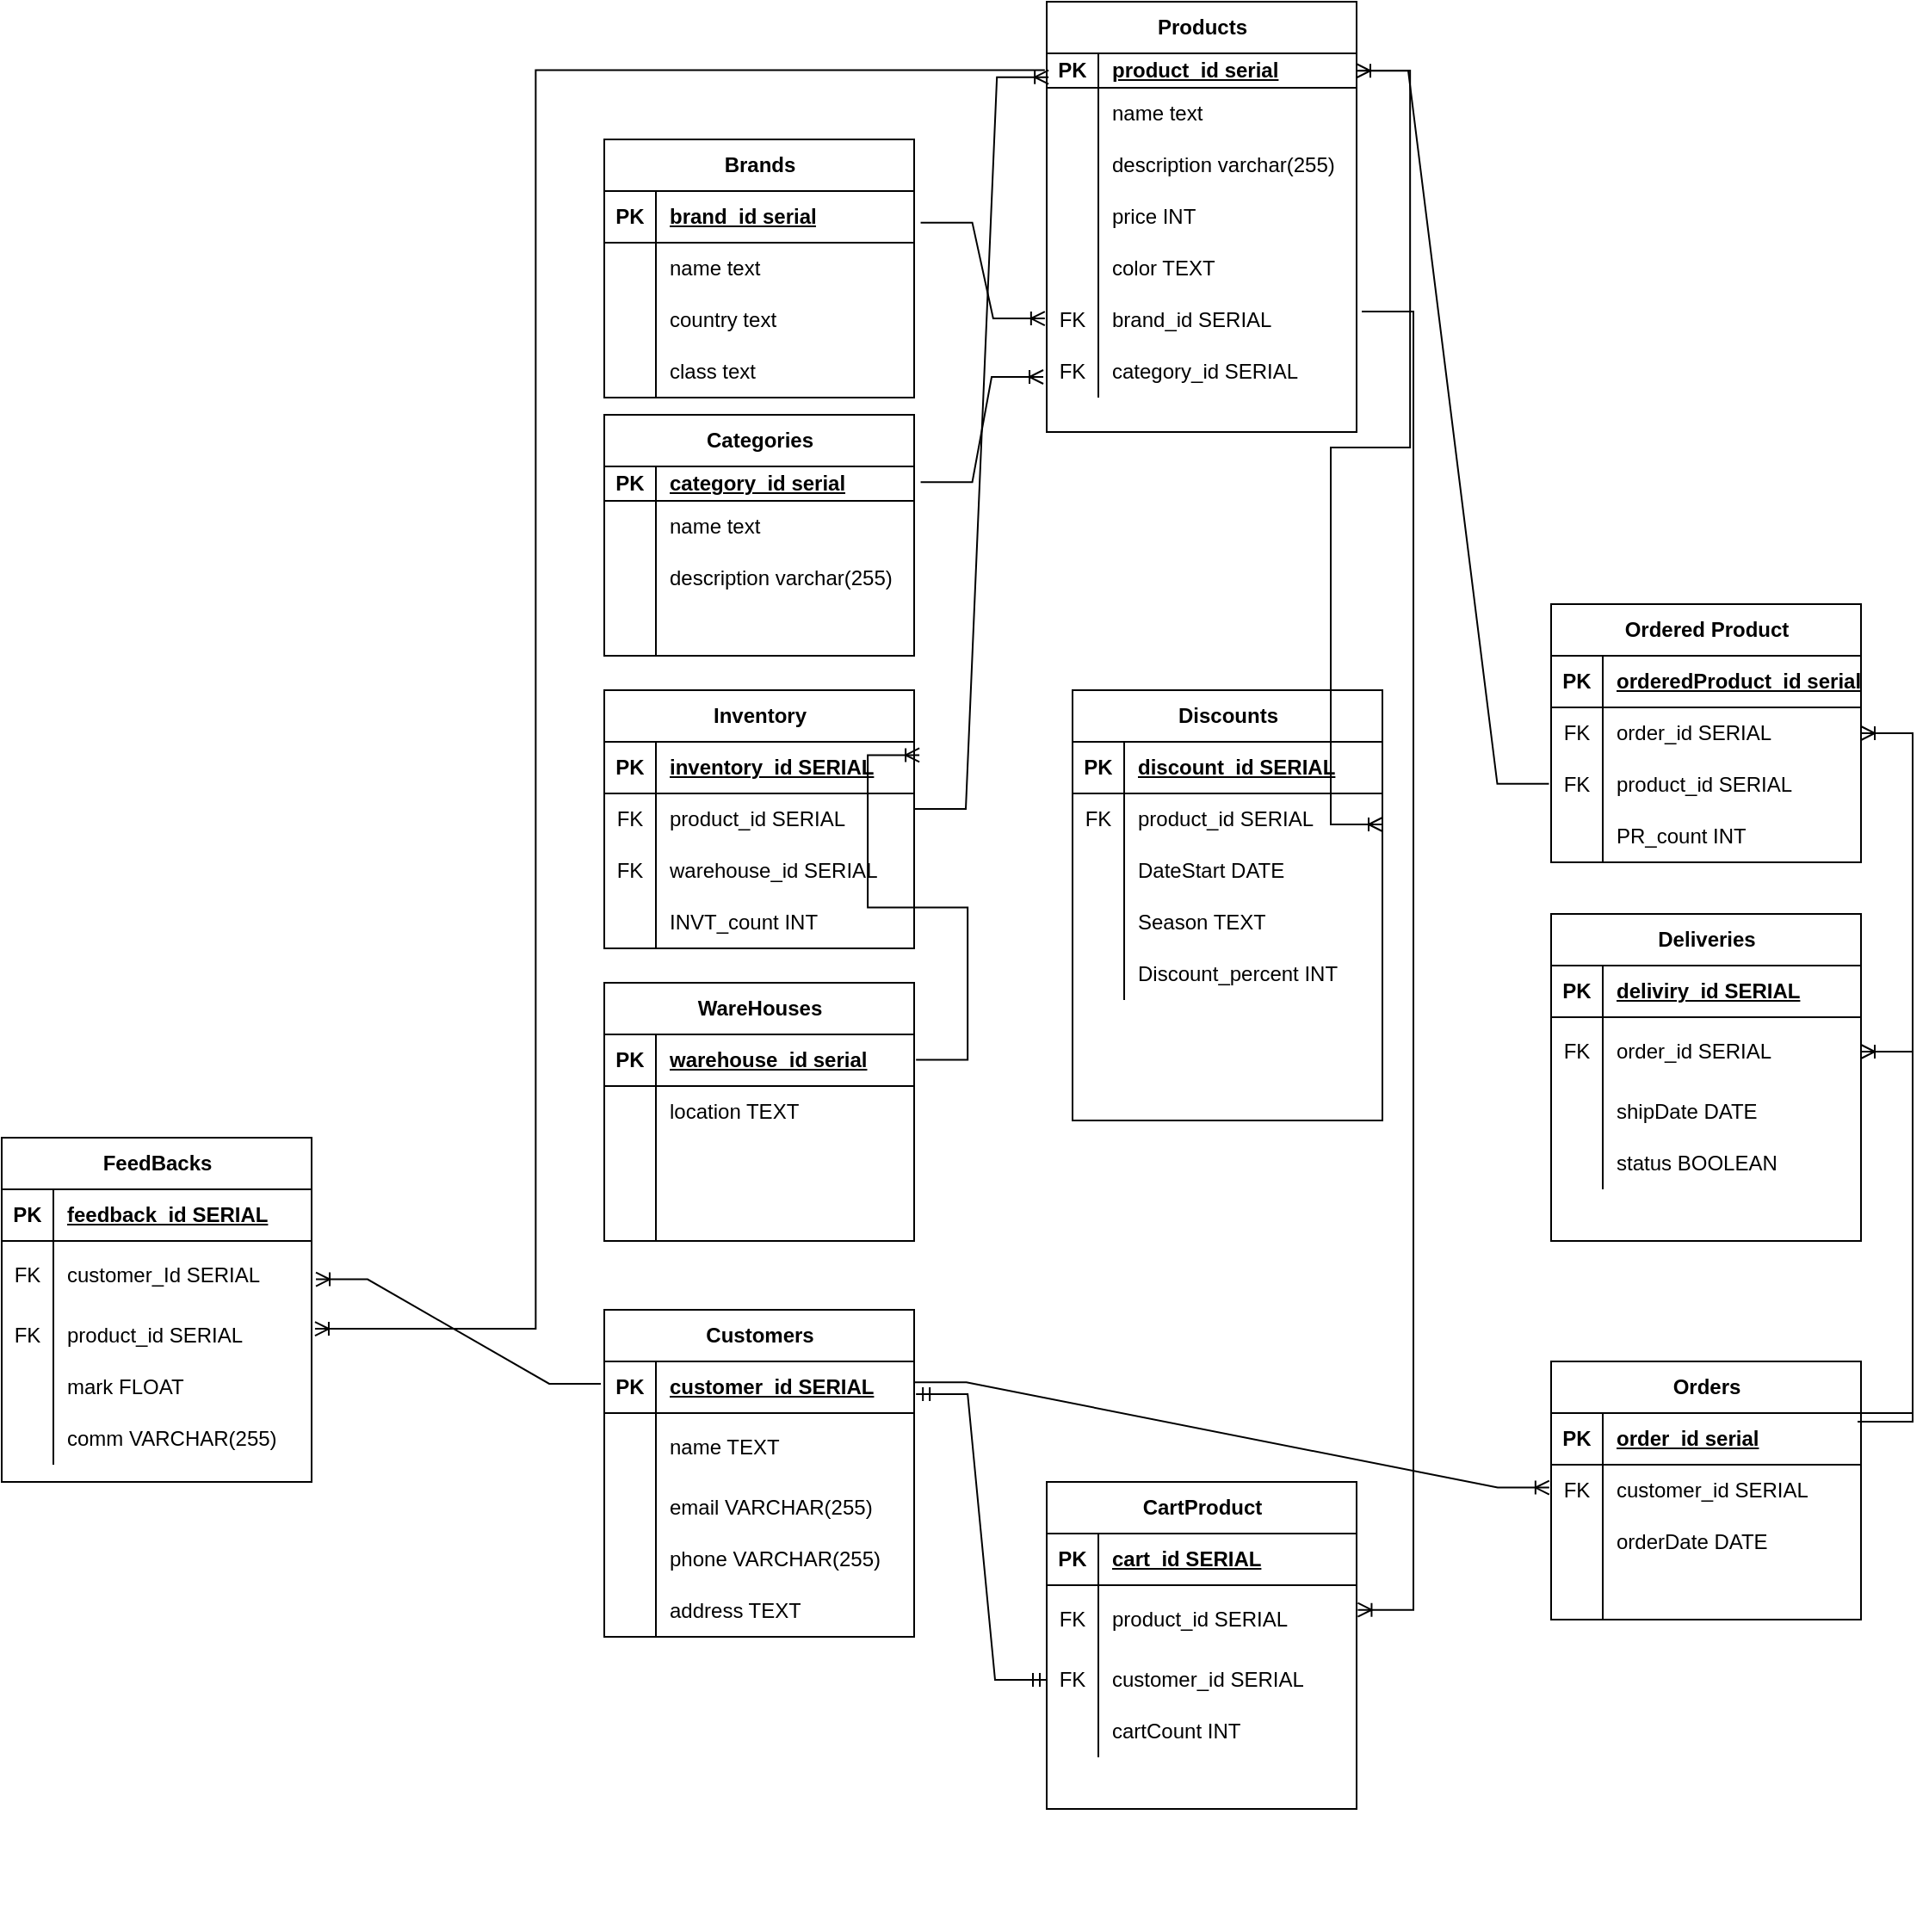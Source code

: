 <mxfile version="22.0.8" type="device">
  <diagram name="Страница — 1" id="bRhJy8QjIP7AKdp2GtpJ">
    <mxGraphModel dx="1678" dy="914" grid="1" gridSize="10" guides="1" tooltips="1" connect="0" arrows="1" fold="1" page="1" pageScale="1" pageWidth="827" pageHeight="1169" math="0" shadow="0">
      <root>
        <mxCell id="0" />
        <mxCell id="1" parent="0" />
        <mxCell id="9T59klcXqWRml9nhIqng-1" value="Brands" style="shape=table;startSize=30;container=1;collapsible=1;childLayout=tableLayout;fixedRows=1;rowLines=0;fontStyle=1;align=center;resizeLast=1;html=1;" parent="1" vertex="1">
          <mxGeometry x="390" y="100" width="180" height="150" as="geometry" />
        </mxCell>
        <mxCell id="9T59klcXqWRml9nhIqng-2" value="" style="shape=tableRow;horizontal=0;startSize=0;swimlaneHead=0;swimlaneBody=0;fillColor=none;collapsible=0;dropTarget=0;points=[[0,0.5],[1,0.5]];portConstraint=eastwest;top=0;left=0;right=0;bottom=1;" parent="9T59klcXqWRml9nhIqng-1" vertex="1">
          <mxGeometry y="30" width="180" height="30" as="geometry" />
        </mxCell>
        <mxCell id="9T59klcXqWRml9nhIqng-3" value="PK" style="shape=partialRectangle;connectable=0;fillColor=none;top=0;left=0;bottom=0;right=0;fontStyle=1;overflow=hidden;whiteSpace=wrap;html=1;" parent="9T59klcXqWRml9nhIqng-2" vertex="1">
          <mxGeometry width="30" height="30" as="geometry">
            <mxRectangle width="30" height="30" as="alternateBounds" />
          </mxGeometry>
        </mxCell>
        <mxCell id="9T59klcXqWRml9nhIqng-4" value="brand_id&amp;nbsp;serial" style="shape=partialRectangle;connectable=0;fillColor=none;top=0;left=0;bottom=0;right=0;align=left;spacingLeft=6;fontStyle=5;overflow=hidden;whiteSpace=wrap;html=1;" parent="9T59klcXqWRml9nhIqng-2" vertex="1">
          <mxGeometry x="30" width="150" height="30" as="geometry">
            <mxRectangle width="150" height="30" as="alternateBounds" />
          </mxGeometry>
        </mxCell>
        <mxCell id="9T59klcXqWRml9nhIqng-5" value="" style="shape=tableRow;horizontal=0;startSize=0;swimlaneHead=0;swimlaneBody=0;fillColor=none;collapsible=0;dropTarget=0;points=[[0,0.5],[1,0.5]];portConstraint=eastwest;top=0;left=0;right=0;bottom=0;" parent="9T59klcXqWRml9nhIqng-1" vertex="1">
          <mxGeometry y="60" width="180" height="30" as="geometry" />
        </mxCell>
        <mxCell id="9T59klcXqWRml9nhIqng-6" value="" style="shape=partialRectangle;connectable=0;fillColor=none;top=0;left=0;bottom=0;right=0;editable=1;overflow=hidden;whiteSpace=wrap;html=1;" parent="9T59klcXqWRml9nhIqng-5" vertex="1">
          <mxGeometry width="30" height="30" as="geometry">
            <mxRectangle width="30" height="30" as="alternateBounds" />
          </mxGeometry>
        </mxCell>
        <mxCell id="9T59klcXqWRml9nhIqng-7" value="name text" style="shape=partialRectangle;connectable=0;fillColor=none;top=0;left=0;bottom=0;right=0;align=left;spacingLeft=6;overflow=hidden;whiteSpace=wrap;html=1;" parent="9T59klcXqWRml9nhIqng-5" vertex="1">
          <mxGeometry x="30" width="150" height="30" as="geometry">
            <mxRectangle width="150" height="30" as="alternateBounds" />
          </mxGeometry>
        </mxCell>
        <mxCell id="9T59klcXqWRml9nhIqng-8" value="" style="shape=tableRow;horizontal=0;startSize=0;swimlaneHead=0;swimlaneBody=0;fillColor=none;collapsible=0;dropTarget=0;points=[[0,0.5],[1,0.5]];portConstraint=eastwest;top=0;left=0;right=0;bottom=0;" parent="9T59klcXqWRml9nhIqng-1" vertex="1">
          <mxGeometry y="90" width="180" height="30" as="geometry" />
        </mxCell>
        <mxCell id="9T59klcXqWRml9nhIqng-9" value="" style="shape=partialRectangle;connectable=0;fillColor=none;top=0;left=0;bottom=0;right=0;editable=1;overflow=hidden;whiteSpace=wrap;html=1;" parent="9T59klcXqWRml9nhIqng-8" vertex="1">
          <mxGeometry width="30" height="30" as="geometry">
            <mxRectangle width="30" height="30" as="alternateBounds" />
          </mxGeometry>
        </mxCell>
        <mxCell id="9T59klcXqWRml9nhIqng-10" value="country text" style="shape=partialRectangle;connectable=0;fillColor=none;top=0;left=0;bottom=0;right=0;align=left;spacingLeft=6;overflow=hidden;whiteSpace=wrap;html=1;" parent="9T59klcXqWRml9nhIqng-8" vertex="1">
          <mxGeometry x="30" width="150" height="30" as="geometry">
            <mxRectangle width="150" height="30" as="alternateBounds" />
          </mxGeometry>
        </mxCell>
        <mxCell id="9T59klcXqWRml9nhIqng-11" value="" style="shape=tableRow;horizontal=0;startSize=0;swimlaneHead=0;swimlaneBody=0;fillColor=none;collapsible=0;dropTarget=0;points=[[0,0.5],[1,0.5]];portConstraint=eastwest;top=0;left=0;right=0;bottom=0;" parent="9T59klcXqWRml9nhIqng-1" vertex="1">
          <mxGeometry y="120" width="180" height="30" as="geometry" />
        </mxCell>
        <mxCell id="9T59klcXqWRml9nhIqng-12" value="" style="shape=partialRectangle;connectable=0;fillColor=none;top=0;left=0;bottom=0;right=0;editable=1;overflow=hidden;whiteSpace=wrap;html=1;" parent="9T59klcXqWRml9nhIqng-11" vertex="1">
          <mxGeometry width="30" height="30" as="geometry">
            <mxRectangle width="30" height="30" as="alternateBounds" />
          </mxGeometry>
        </mxCell>
        <mxCell id="9T59klcXqWRml9nhIqng-13" value="class text" style="shape=partialRectangle;connectable=0;fillColor=none;top=0;left=0;bottom=0;right=0;align=left;spacingLeft=6;overflow=hidden;whiteSpace=wrap;html=1;" parent="9T59klcXqWRml9nhIqng-11" vertex="1">
          <mxGeometry x="30" width="150" height="30" as="geometry">
            <mxRectangle width="150" height="30" as="alternateBounds" />
          </mxGeometry>
        </mxCell>
        <mxCell id="9T59klcXqWRml9nhIqng-14" value="Categories" style="shape=table;startSize=30;container=1;collapsible=1;childLayout=tableLayout;fixedRows=1;rowLines=0;fontStyle=1;align=center;resizeLast=1;html=1;" parent="1" vertex="1">
          <mxGeometry x="390" y="260" width="180" height="140" as="geometry" />
        </mxCell>
        <mxCell id="9T59klcXqWRml9nhIqng-15" value="" style="shape=tableRow;horizontal=0;startSize=0;swimlaneHead=0;swimlaneBody=0;fillColor=none;collapsible=0;dropTarget=0;points=[[0,0.5],[1,0.5]];portConstraint=eastwest;top=0;left=0;right=0;bottom=1;" parent="9T59klcXqWRml9nhIqng-14" vertex="1">
          <mxGeometry y="30" width="180" height="20" as="geometry" />
        </mxCell>
        <mxCell id="9T59klcXqWRml9nhIqng-16" value="PK" style="shape=partialRectangle;connectable=0;fillColor=none;top=0;left=0;bottom=0;right=0;fontStyle=1;overflow=hidden;whiteSpace=wrap;html=1;" parent="9T59klcXqWRml9nhIqng-15" vertex="1">
          <mxGeometry width="30" height="20" as="geometry">
            <mxRectangle width="30" height="20" as="alternateBounds" />
          </mxGeometry>
        </mxCell>
        <mxCell id="9T59klcXqWRml9nhIqng-17" value="category_id&amp;nbsp;serial" style="shape=partialRectangle;connectable=0;fillColor=none;top=0;left=0;bottom=0;right=0;align=left;spacingLeft=6;fontStyle=5;overflow=hidden;whiteSpace=wrap;html=1;" parent="9T59klcXqWRml9nhIqng-15" vertex="1">
          <mxGeometry x="30" width="150" height="20" as="geometry">
            <mxRectangle width="150" height="20" as="alternateBounds" />
          </mxGeometry>
        </mxCell>
        <mxCell id="9T59klcXqWRml9nhIqng-18" value="" style="shape=tableRow;horizontal=0;startSize=0;swimlaneHead=0;swimlaneBody=0;fillColor=none;collapsible=0;dropTarget=0;points=[[0,0.5],[1,0.5]];portConstraint=eastwest;top=0;left=0;right=0;bottom=0;" parent="9T59klcXqWRml9nhIqng-14" vertex="1">
          <mxGeometry y="50" width="180" height="30" as="geometry" />
        </mxCell>
        <mxCell id="9T59klcXqWRml9nhIqng-19" value="" style="shape=partialRectangle;connectable=0;fillColor=none;top=0;left=0;bottom=0;right=0;editable=1;overflow=hidden;whiteSpace=wrap;html=1;" parent="9T59klcXqWRml9nhIqng-18" vertex="1">
          <mxGeometry width="30" height="30" as="geometry">
            <mxRectangle width="30" height="30" as="alternateBounds" />
          </mxGeometry>
        </mxCell>
        <mxCell id="9T59klcXqWRml9nhIqng-20" value="name text" style="shape=partialRectangle;connectable=0;fillColor=none;top=0;left=0;bottom=0;right=0;align=left;spacingLeft=6;overflow=hidden;whiteSpace=wrap;html=1;" parent="9T59klcXqWRml9nhIqng-18" vertex="1">
          <mxGeometry x="30" width="150" height="30" as="geometry">
            <mxRectangle width="150" height="30" as="alternateBounds" />
          </mxGeometry>
        </mxCell>
        <mxCell id="9T59klcXqWRml9nhIqng-21" value="" style="shape=tableRow;horizontal=0;startSize=0;swimlaneHead=0;swimlaneBody=0;fillColor=none;collapsible=0;dropTarget=0;points=[[0,0.5],[1,0.5]];portConstraint=eastwest;top=0;left=0;right=0;bottom=0;" parent="9T59klcXqWRml9nhIqng-14" vertex="1">
          <mxGeometry y="80" width="180" height="30" as="geometry" />
        </mxCell>
        <mxCell id="9T59klcXqWRml9nhIqng-22" value="" style="shape=partialRectangle;connectable=0;fillColor=none;top=0;left=0;bottom=0;right=0;editable=1;overflow=hidden;whiteSpace=wrap;html=1;" parent="9T59klcXqWRml9nhIqng-21" vertex="1">
          <mxGeometry width="30" height="30" as="geometry">
            <mxRectangle width="30" height="30" as="alternateBounds" />
          </mxGeometry>
        </mxCell>
        <mxCell id="9T59klcXqWRml9nhIqng-23" value="description varchar(255)" style="shape=partialRectangle;connectable=0;fillColor=none;top=0;left=0;bottom=0;right=0;align=left;spacingLeft=6;overflow=hidden;whiteSpace=wrap;html=1;" parent="9T59klcXqWRml9nhIqng-21" vertex="1">
          <mxGeometry x="30" width="150" height="30" as="geometry">
            <mxRectangle width="150" height="30" as="alternateBounds" />
          </mxGeometry>
        </mxCell>
        <mxCell id="9T59klcXqWRml9nhIqng-24" value="" style="shape=tableRow;horizontal=0;startSize=0;swimlaneHead=0;swimlaneBody=0;fillColor=none;collapsible=0;dropTarget=0;points=[[0,0.5],[1,0.5]];portConstraint=eastwest;top=0;left=0;right=0;bottom=0;" parent="9T59klcXqWRml9nhIqng-14" vertex="1">
          <mxGeometry y="110" width="180" height="30" as="geometry" />
        </mxCell>
        <mxCell id="9T59klcXqWRml9nhIqng-25" value="" style="shape=partialRectangle;connectable=0;fillColor=none;top=0;left=0;bottom=0;right=0;editable=1;overflow=hidden;whiteSpace=wrap;html=1;" parent="9T59klcXqWRml9nhIqng-24" vertex="1">
          <mxGeometry width="30" height="30" as="geometry">
            <mxRectangle width="30" height="30" as="alternateBounds" />
          </mxGeometry>
        </mxCell>
        <mxCell id="9T59klcXqWRml9nhIqng-26" value="" style="shape=partialRectangle;connectable=0;fillColor=none;top=0;left=0;bottom=0;right=0;align=left;spacingLeft=6;overflow=hidden;whiteSpace=wrap;html=1;" parent="9T59klcXqWRml9nhIqng-24" vertex="1">
          <mxGeometry x="30" width="150" height="30" as="geometry">
            <mxRectangle width="150" height="30" as="alternateBounds" />
          </mxGeometry>
        </mxCell>
        <mxCell id="9T59klcXqWRml9nhIqng-40" value="Products" style="shape=table;startSize=30;container=1;collapsible=1;childLayout=tableLayout;fixedRows=1;rowLines=0;fontStyle=1;align=center;resizeLast=1;html=1;" parent="1" vertex="1">
          <mxGeometry x="647" y="20" width="180" height="250" as="geometry" />
        </mxCell>
        <mxCell id="9T59klcXqWRml9nhIqng-41" value="" style="shape=tableRow;horizontal=0;startSize=0;swimlaneHead=0;swimlaneBody=0;fillColor=none;collapsible=0;dropTarget=0;points=[[0,0.5],[1,0.5]];portConstraint=eastwest;top=0;left=0;right=0;bottom=1;" parent="9T59klcXqWRml9nhIqng-40" vertex="1">
          <mxGeometry y="30" width="180" height="20" as="geometry" />
        </mxCell>
        <mxCell id="9T59klcXqWRml9nhIqng-42" value="PK" style="shape=partialRectangle;connectable=0;fillColor=none;top=0;left=0;bottom=0;right=0;fontStyle=1;overflow=hidden;whiteSpace=wrap;html=1;" parent="9T59klcXqWRml9nhIqng-41" vertex="1">
          <mxGeometry width="30" height="20" as="geometry">
            <mxRectangle width="30" height="20" as="alternateBounds" />
          </mxGeometry>
        </mxCell>
        <mxCell id="9T59klcXqWRml9nhIqng-43" value="product_id&amp;nbsp;serial" style="shape=partialRectangle;connectable=0;fillColor=none;top=0;left=0;bottom=0;right=0;align=left;spacingLeft=6;fontStyle=5;overflow=hidden;whiteSpace=wrap;html=1;" parent="9T59klcXqWRml9nhIqng-41" vertex="1">
          <mxGeometry x="30" width="150" height="20" as="geometry">
            <mxRectangle width="150" height="20" as="alternateBounds" />
          </mxGeometry>
        </mxCell>
        <mxCell id="9T59klcXqWRml9nhIqng-44" value="" style="shape=tableRow;horizontal=0;startSize=0;swimlaneHead=0;swimlaneBody=0;fillColor=none;collapsible=0;dropTarget=0;points=[[0,0.5],[1,0.5]];portConstraint=eastwest;top=0;left=0;right=0;bottom=0;" parent="9T59klcXqWRml9nhIqng-40" vertex="1">
          <mxGeometry y="50" width="180" height="30" as="geometry" />
        </mxCell>
        <mxCell id="9T59klcXqWRml9nhIqng-45" value="" style="shape=partialRectangle;connectable=0;fillColor=none;top=0;left=0;bottom=0;right=0;editable=1;overflow=hidden;whiteSpace=wrap;html=1;" parent="9T59klcXqWRml9nhIqng-44" vertex="1">
          <mxGeometry width="30" height="30" as="geometry">
            <mxRectangle width="30" height="30" as="alternateBounds" />
          </mxGeometry>
        </mxCell>
        <mxCell id="9T59klcXqWRml9nhIqng-46" value="name text" style="shape=partialRectangle;connectable=0;fillColor=none;top=0;left=0;bottom=0;right=0;align=left;spacingLeft=6;overflow=hidden;whiteSpace=wrap;html=1;" parent="9T59klcXqWRml9nhIqng-44" vertex="1">
          <mxGeometry x="30" width="150" height="30" as="geometry">
            <mxRectangle width="150" height="30" as="alternateBounds" />
          </mxGeometry>
        </mxCell>
        <mxCell id="9T59klcXqWRml9nhIqng-47" value="" style="shape=tableRow;horizontal=0;startSize=0;swimlaneHead=0;swimlaneBody=0;fillColor=none;collapsible=0;dropTarget=0;points=[[0,0.5],[1,0.5]];portConstraint=eastwest;top=0;left=0;right=0;bottom=0;" parent="9T59klcXqWRml9nhIqng-40" vertex="1">
          <mxGeometry y="80" width="180" height="30" as="geometry" />
        </mxCell>
        <mxCell id="9T59klcXqWRml9nhIqng-48" value="" style="shape=partialRectangle;connectable=0;fillColor=none;top=0;left=0;bottom=0;right=0;editable=1;overflow=hidden;whiteSpace=wrap;html=1;" parent="9T59klcXqWRml9nhIqng-47" vertex="1">
          <mxGeometry width="30" height="30" as="geometry">
            <mxRectangle width="30" height="30" as="alternateBounds" />
          </mxGeometry>
        </mxCell>
        <mxCell id="9T59klcXqWRml9nhIqng-49" value="description varchar(255)" style="shape=partialRectangle;connectable=0;fillColor=none;top=0;left=0;bottom=0;right=0;align=left;spacingLeft=6;overflow=hidden;whiteSpace=wrap;html=1;" parent="9T59klcXqWRml9nhIqng-47" vertex="1">
          <mxGeometry x="30" width="150" height="30" as="geometry">
            <mxRectangle width="150" height="30" as="alternateBounds" />
          </mxGeometry>
        </mxCell>
        <mxCell id="9T59klcXqWRml9nhIqng-50" value="" style="shape=tableRow;horizontal=0;startSize=0;swimlaneHead=0;swimlaneBody=0;fillColor=none;collapsible=0;dropTarget=0;points=[[0,0.5],[1,0.5]];portConstraint=eastwest;top=0;left=0;right=0;bottom=0;" parent="9T59klcXqWRml9nhIqng-40" vertex="1">
          <mxGeometry y="110" width="180" height="30" as="geometry" />
        </mxCell>
        <mxCell id="9T59klcXqWRml9nhIqng-51" value="" style="shape=partialRectangle;connectable=0;fillColor=none;top=0;left=0;bottom=0;right=0;editable=1;overflow=hidden;whiteSpace=wrap;html=1;" parent="9T59klcXqWRml9nhIqng-50" vertex="1">
          <mxGeometry width="30" height="30" as="geometry">
            <mxRectangle width="30" height="30" as="alternateBounds" />
          </mxGeometry>
        </mxCell>
        <mxCell id="9T59klcXqWRml9nhIqng-52" value="price INT" style="shape=partialRectangle;connectable=0;fillColor=none;top=0;left=0;bottom=0;right=0;align=left;spacingLeft=6;overflow=hidden;whiteSpace=wrap;html=1;" parent="9T59klcXqWRml9nhIqng-50" vertex="1">
          <mxGeometry x="30" width="150" height="30" as="geometry">
            <mxRectangle width="150" height="30" as="alternateBounds" />
          </mxGeometry>
        </mxCell>
        <mxCell id="YbUQA1t28TX6JWC5al08-3" value="" style="shape=tableRow;horizontal=0;startSize=0;swimlaneHead=0;swimlaneBody=0;fillColor=none;collapsible=0;dropTarget=0;points=[[0,0.5],[1,0.5]];portConstraint=eastwest;top=0;left=0;right=0;bottom=0;" vertex="1" parent="9T59klcXqWRml9nhIqng-40">
          <mxGeometry y="140" width="180" height="30" as="geometry" />
        </mxCell>
        <mxCell id="YbUQA1t28TX6JWC5al08-4" value="" style="shape=partialRectangle;connectable=0;fillColor=none;top=0;left=0;bottom=0;right=0;editable=1;overflow=hidden;whiteSpace=wrap;html=1;" vertex="1" parent="YbUQA1t28TX6JWC5al08-3">
          <mxGeometry width="30" height="30" as="geometry">
            <mxRectangle width="30" height="30" as="alternateBounds" />
          </mxGeometry>
        </mxCell>
        <mxCell id="YbUQA1t28TX6JWC5al08-5" value="color TEXT" style="shape=partialRectangle;connectable=0;fillColor=none;top=0;left=0;bottom=0;right=0;align=left;spacingLeft=6;overflow=hidden;whiteSpace=wrap;html=1;" vertex="1" parent="YbUQA1t28TX6JWC5al08-3">
          <mxGeometry x="30" width="150" height="30" as="geometry">
            <mxRectangle width="150" height="30" as="alternateBounds" />
          </mxGeometry>
        </mxCell>
        <mxCell id="YbUQA1t28TX6JWC5al08-7" value="" style="shape=tableRow;horizontal=0;startSize=0;swimlaneHead=0;swimlaneBody=0;fillColor=none;collapsible=0;dropTarget=0;points=[[0,0.5],[1,0.5]];portConstraint=eastwest;top=0;left=0;right=0;bottom=0;" vertex="1" parent="9T59klcXqWRml9nhIqng-40">
          <mxGeometry y="170" width="180" height="30" as="geometry" />
        </mxCell>
        <mxCell id="YbUQA1t28TX6JWC5al08-8" value="FK" style="shape=partialRectangle;connectable=0;fillColor=none;top=0;left=0;bottom=0;right=0;editable=1;overflow=hidden;whiteSpace=wrap;html=1;" vertex="1" parent="YbUQA1t28TX6JWC5al08-7">
          <mxGeometry width="30" height="30" as="geometry">
            <mxRectangle width="30" height="30" as="alternateBounds" />
          </mxGeometry>
        </mxCell>
        <mxCell id="YbUQA1t28TX6JWC5al08-9" value="brand_id SERIAL" style="shape=partialRectangle;connectable=0;fillColor=none;top=0;left=0;bottom=0;right=0;align=left;spacingLeft=6;overflow=hidden;whiteSpace=wrap;html=1;" vertex="1" parent="YbUQA1t28TX6JWC5al08-7">
          <mxGeometry x="30" width="150" height="30" as="geometry">
            <mxRectangle width="150" height="30" as="alternateBounds" />
          </mxGeometry>
        </mxCell>
        <mxCell id="YbUQA1t28TX6JWC5al08-10" value="" style="shape=tableRow;horizontal=0;startSize=0;swimlaneHead=0;swimlaneBody=0;fillColor=none;collapsible=0;dropTarget=0;points=[[0,0.5],[1,0.5]];portConstraint=eastwest;top=0;left=0;right=0;bottom=0;" vertex="1" parent="9T59klcXqWRml9nhIqng-40">
          <mxGeometry y="200" width="180" height="30" as="geometry" />
        </mxCell>
        <mxCell id="YbUQA1t28TX6JWC5al08-11" value="FK" style="shape=partialRectangle;connectable=0;fillColor=none;top=0;left=0;bottom=0;right=0;editable=1;overflow=hidden;whiteSpace=wrap;html=1;" vertex="1" parent="YbUQA1t28TX6JWC5al08-10">
          <mxGeometry width="30" height="30" as="geometry">
            <mxRectangle width="30" height="30" as="alternateBounds" />
          </mxGeometry>
        </mxCell>
        <mxCell id="YbUQA1t28TX6JWC5al08-12" value="category_id SERIAL" style="shape=partialRectangle;connectable=0;fillColor=none;top=0;left=0;bottom=0;right=0;align=left;spacingLeft=6;overflow=hidden;whiteSpace=wrap;html=1;" vertex="1" parent="YbUQA1t28TX6JWC5al08-10">
          <mxGeometry x="30" width="150" height="30" as="geometry">
            <mxRectangle width="150" height="30" as="alternateBounds" />
          </mxGeometry>
        </mxCell>
        <mxCell id="9T59klcXqWRml9nhIqng-57" value="Orders" style="shape=table;startSize=30;container=1;collapsible=1;childLayout=tableLayout;fixedRows=1;rowLines=0;fontStyle=1;align=center;resizeLast=1;html=1;" parent="1" vertex="1">
          <mxGeometry x="940" y="810" width="180" height="150" as="geometry" />
        </mxCell>
        <mxCell id="9T59klcXqWRml9nhIqng-58" value="" style="shape=tableRow;horizontal=0;startSize=0;swimlaneHead=0;swimlaneBody=0;fillColor=none;collapsible=0;dropTarget=0;points=[[0,0.5],[1,0.5]];portConstraint=eastwest;top=0;left=0;right=0;bottom=1;" parent="9T59klcXqWRml9nhIqng-57" vertex="1">
          <mxGeometry y="30" width="180" height="30" as="geometry" />
        </mxCell>
        <mxCell id="9T59klcXqWRml9nhIqng-59" value="PK" style="shape=partialRectangle;connectable=0;fillColor=none;top=0;left=0;bottom=0;right=0;fontStyle=1;overflow=hidden;whiteSpace=wrap;html=1;" parent="9T59klcXqWRml9nhIqng-58" vertex="1">
          <mxGeometry width="30" height="30" as="geometry">
            <mxRectangle width="30" height="30" as="alternateBounds" />
          </mxGeometry>
        </mxCell>
        <mxCell id="9T59klcXqWRml9nhIqng-60" value="order_id serial" style="shape=partialRectangle;connectable=0;fillColor=none;top=0;left=0;bottom=0;right=0;align=left;spacingLeft=6;fontStyle=5;overflow=hidden;whiteSpace=wrap;html=1;" parent="9T59klcXqWRml9nhIqng-58" vertex="1">
          <mxGeometry x="30" width="150" height="30" as="geometry">
            <mxRectangle width="150" height="30" as="alternateBounds" />
          </mxGeometry>
        </mxCell>
        <mxCell id="9T59klcXqWRml9nhIqng-61" value="" style="shape=tableRow;horizontal=0;startSize=0;swimlaneHead=0;swimlaneBody=0;fillColor=none;collapsible=0;dropTarget=0;points=[[0,0.5],[1,0.5]];portConstraint=eastwest;top=0;left=0;right=0;bottom=0;" parent="9T59klcXqWRml9nhIqng-57" vertex="1">
          <mxGeometry y="60" width="180" height="30" as="geometry" />
        </mxCell>
        <mxCell id="9T59klcXqWRml9nhIqng-62" value="FK" style="shape=partialRectangle;connectable=0;fillColor=none;top=0;left=0;bottom=0;right=0;editable=1;overflow=hidden;whiteSpace=wrap;html=1;" parent="9T59klcXqWRml9nhIqng-61" vertex="1">
          <mxGeometry width="30" height="30" as="geometry">
            <mxRectangle width="30" height="30" as="alternateBounds" />
          </mxGeometry>
        </mxCell>
        <mxCell id="9T59klcXqWRml9nhIqng-63" value="customer_id SERIAL" style="shape=partialRectangle;connectable=0;fillColor=none;top=0;left=0;bottom=0;right=0;align=left;spacingLeft=6;overflow=hidden;whiteSpace=wrap;html=1;" parent="9T59klcXqWRml9nhIqng-61" vertex="1">
          <mxGeometry x="30" width="150" height="30" as="geometry">
            <mxRectangle width="150" height="30" as="alternateBounds" />
          </mxGeometry>
        </mxCell>
        <mxCell id="9T59klcXqWRml9nhIqng-64" value="" style="shape=tableRow;horizontal=0;startSize=0;swimlaneHead=0;swimlaneBody=0;fillColor=none;collapsible=0;dropTarget=0;points=[[0,0.5],[1,0.5]];portConstraint=eastwest;top=0;left=0;right=0;bottom=0;" parent="9T59klcXqWRml9nhIqng-57" vertex="1">
          <mxGeometry y="90" width="180" height="30" as="geometry" />
        </mxCell>
        <mxCell id="9T59klcXqWRml9nhIqng-65" value="" style="shape=partialRectangle;connectable=0;fillColor=none;top=0;left=0;bottom=0;right=0;editable=1;overflow=hidden;whiteSpace=wrap;html=1;" parent="9T59klcXqWRml9nhIqng-64" vertex="1">
          <mxGeometry width="30" height="30" as="geometry">
            <mxRectangle width="30" height="30" as="alternateBounds" />
          </mxGeometry>
        </mxCell>
        <mxCell id="9T59klcXqWRml9nhIqng-66" value="orderDate DATE" style="shape=partialRectangle;connectable=0;fillColor=none;top=0;left=0;bottom=0;right=0;align=left;spacingLeft=6;overflow=hidden;whiteSpace=wrap;html=1;" parent="9T59klcXqWRml9nhIqng-64" vertex="1">
          <mxGeometry x="30" width="150" height="30" as="geometry">
            <mxRectangle width="150" height="30" as="alternateBounds" />
          </mxGeometry>
        </mxCell>
        <mxCell id="9T59klcXqWRml9nhIqng-67" value="" style="shape=tableRow;horizontal=0;startSize=0;swimlaneHead=0;swimlaneBody=0;fillColor=none;collapsible=0;dropTarget=0;points=[[0,0.5],[1,0.5]];portConstraint=eastwest;top=0;left=0;right=0;bottom=0;" parent="9T59klcXqWRml9nhIqng-57" vertex="1">
          <mxGeometry y="120" width="180" height="30" as="geometry" />
        </mxCell>
        <mxCell id="9T59klcXqWRml9nhIqng-68" value="" style="shape=partialRectangle;connectable=0;fillColor=none;top=0;left=0;bottom=0;right=0;editable=1;overflow=hidden;whiteSpace=wrap;html=1;" parent="9T59klcXqWRml9nhIqng-67" vertex="1">
          <mxGeometry width="30" height="30" as="geometry">
            <mxRectangle width="30" height="30" as="alternateBounds" />
          </mxGeometry>
        </mxCell>
        <mxCell id="9T59klcXqWRml9nhIqng-69" value="" style="shape=partialRectangle;connectable=0;fillColor=none;top=0;left=0;bottom=0;right=0;align=left;spacingLeft=6;overflow=hidden;whiteSpace=wrap;html=1;" parent="9T59klcXqWRml9nhIqng-67" vertex="1">
          <mxGeometry x="30" width="150" height="30" as="geometry">
            <mxRectangle width="150" height="30" as="alternateBounds" />
          </mxGeometry>
        </mxCell>
        <mxCell id="9T59klcXqWRml9nhIqng-87" value="Ordered Product" style="shape=table;startSize=30;container=1;collapsible=1;childLayout=tableLayout;fixedRows=1;rowLines=0;fontStyle=1;align=center;resizeLast=1;html=1;" parent="1" vertex="1">
          <mxGeometry x="940" y="370" width="180" height="150" as="geometry" />
        </mxCell>
        <mxCell id="9T59klcXqWRml9nhIqng-88" value="" style="shape=tableRow;horizontal=0;startSize=0;swimlaneHead=0;swimlaneBody=0;fillColor=none;collapsible=0;dropTarget=0;points=[[0,0.5],[1,0.5]];portConstraint=eastwest;top=0;left=0;right=0;bottom=1;" parent="9T59klcXqWRml9nhIqng-87" vertex="1">
          <mxGeometry y="30" width="180" height="30" as="geometry" />
        </mxCell>
        <mxCell id="9T59klcXqWRml9nhIqng-89" value="PK" style="shape=partialRectangle;connectable=0;fillColor=none;top=0;left=0;bottom=0;right=0;fontStyle=1;overflow=hidden;whiteSpace=wrap;html=1;" parent="9T59klcXqWRml9nhIqng-88" vertex="1">
          <mxGeometry width="30" height="30" as="geometry">
            <mxRectangle width="30" height="30" as="alternateBounds" />
          </mxGeometry>
        </mxCell>
        <mxCell id="9T59klcXqWRml9nhIqng-90" value="orderedProduct_id&amp;nbsp;serial" style="shape=partialRectangle;connectable=0;fillColor=none;top=0;left=0;bottom=0;right=0;align=left;spacingLeft=6;fontStyle=5;overflow=hidden;whiteSpace=wrap;html=1;" parent="9T59klcXqWRml9nhIqng-88" vertex="1">
          <mxGeometry x="30" width="150" height="30" as="geometry">
            <mxRectangle width="150" height="30" as="alternateBounds" />
          </mxGeometry>
        </mxCell>
        <mxCell id="9T59klcXqWRml9nhIqng-91" value="" style="shape=tableRow;horizontal=0;startSize=0;swimlaneHead=0;swimlaneBody=0;fillColor=none;collapsible=0;dropTarget=0;points=[[0,0.5],[1,0.5]];portConstraint=eastwest;top=0;left=0;right=0;bottom=0;" parent="9T59klcXqWRml9nhIqng-87" vertex="1">
          <mxGeometry y="60" width="180" height="30" as="geometry" />
        </mxCell>
        <mxCell id="9T59klcXqWRml9nhIqng-92" value="FK" style="shape=partialRectangle;connectable=0;fillColor=none;top=0;left=0;bottom=0;right=0;editable=1;overflow=hidden;whiteSpace=wrap;html=1;" parent="9T59klcXqWRml9nhIqng-91" vertex="1">
          <mxGeometry width="30" height="30" as="geometry">
            <mxRectangle width="30" height="30" as="alternateBounds" />
          </mxGeometry>
        </mxCell>
        <mxCell id="9T59klcXqWRml9nhIqng-93" value="order_id SERIAL" style="shape=partialRectangle;connectable=0;fillColor=none;top=0;left=0;bottom=0;right=0;align=left;spacingLeft=6;overflow=hidden;whiteSpace=wrap;html=1;" parent="9T59klcXqWRml9nhIqng-91" vertex="1">
          <mxGeometry x="30" width="150" height="30" as="geometry">
            <mxRectangle width="150" height="30" as="alternateBounds" />
          </mxGeometry>
        </mxCell>
        <mxCell id="9T59klcXqWRml9nhIqng-94" value="" style="shape=tableRow;horizontal=0;startSize=0;swimlaneHead=0;swimlaneBody=0;fillColor=none;collapsible=0;dropTarget=0;points=[[0,0.5],[1,0.5]];portConstraint=eastwest;top=0;left=0;right=0;bottom=0;" parent="9T59klcXqWRml9nhIqng-87" vertex="1">
          <mxGeometry y="90" width="180" height="30" as="geometry" />
        </mxCell>
        <mxCell id="9T59klcXqWRml9nhIqng-95" value="FK" style="shape=partialRectangle;connectable=0;fillColor=none;top=0;left=0;bottom=0;right=0;editable=1;overflow=hidden;whiteSpace=wrap;html=1;" parent="9T59klcXqWRml9nhIqng-94" vertex="1">
          <mxGeometry width="30" height="30" as="geometry">
            <mxRectangle width="30" height="30" as="alternateBounds" />
          </mxGeometry>
        </mxCell>
        <mxCell id="9T59klcXqWRml9nhIqng-96" value="product_id SERIAL" style="shape=partialRectangle;connectable=0;fillColor=none;top=0;left=0;bottom=0;right=0;align=left;spacingLeft=6;overflow=hidden;whiteSpace=wrap;html=1;" parent="9T59klcXqWRml9nhIqng-94" vertex="1">
          <mxGeometry x="30" width="150" height="30" as="geometry">
            <mxRectangle width="150" height="30" as="alternateBounds" />
          </mxGeometry>
        </mxCell>
        <mxCell id="9T59klcXqWRml9nhIqng-97" value="" style="shape=tableRow;horizontal=0;startSize=0;swimlaneHead=0;swimlaneBody=0;fillColor=none;collapsible=0;dropTarget=0;points=[[0,0.5],[1,0.5]];portConstraint=eastwest;top=0;left=0;right=0;bottom=0;" parent="9T59klcXqWRml9nhIqng-87" vertex="1">
          <mxGeometry y="120" width="180" height="30" as="geometry" />
        </mxCell>
        <mxCell id="9T59klcXqWRml9nhIqng-98" value="" style="shape=partialRectangle;connectable=0;fillColor=none;top=0;left=0;bottom=0;right=0;editable=1;overflow=hidden;whiteSpace=wrap;html=1;" parent="9T59klcXqWRml9nhIqng-97" vertex="1">
          <mxGeometry width="30" height="30" as="geometry">
            <mxRectangle width="30" height="30" as="alternateBounds" />
          </mxGeometry>
        </mxCell>
        <mxCell id="9T59klcXqWRml9nhIqng-99" value="PR_count INT" style="shape=partialRectangle;connectable=0;fillColor=none;top=0;left=0;bottom=0;right=0;align=left;spacingLeft=6;overflow=hidden;whiteSpace=wrap;html=1;" parent="9T59klcXqWRml9nhIqng-97" vertex="1">
          <mxGeometry x="30" width="150" height="30" as="geometry">
            <mxRectangle width="150" height="30" as="alternateBounds" />
          </mxGeometry>
        </mxCell>
        <mxCell id="9T59klcXqWRml9nhIqng-107" value="WareHouses" style="shape=table;startSize=30;container=1;collapsible=1;childLayout=tableLayout;fixedRows=1;rowLines=0;fontStyle=1;align=center;resizeLast=1;html=1;" parent="1" vertex="1">
          <mxGeometry x="390" y="590" width="180" height="150" as="geometry" />
        </mxCell>
        <mxCell id="9T59klcXqWRml9nhIqng-108" value="" style="shape=tableRow;horizontal=0;startSize=0;swimlaneHead=0;swimlaneBody=0;fillColor=none;collapsible=0;dropTarget=0;points=[[0,0.5],[1,0.5]];portConstraint=eastwest;top=0;left=0;right=0;bottom=1;" parent="9T59klcXqWRml9nhIqng-107" vertex="1">
          <mxGeometry y="30" width="180" height="30" as="geometry" />
        </mxCell>
        <mxCell id="9T59klcXqWRml9nhIqng-109" value="PK" style="shape=partialRectangle;connectable=0;fillColor=none;top=0;left=0;bottom=0;right=0;fontStyle=1;overflow=hidden;whiteSpace=wrap;html=1;" parent="9T59klcXqWRml9nhIqng-108" vertex="1">
          <mxGeometry width="30" height="30" as="geometry">
            <mxRectangle width="30" height="30" as="alternateBounds" />
          </mxGeometry>
        </mxCell>
        <mxCell id="9T59klcXqWRml9nhIqng-110" value="warehouse_id serial" style="shape=partialRectangle;connectable=0;fillColor=none;top=0;left=0;bottom=0;right=0;align=left;spacingLeft=6;fontStyle=5;overflow=hidden;whiteSpace=wrap;html=1;" parent="9T59klcXqWRml9nhIqng-108" vertex="1">
          <mxGeometry x="30" width="150" height="30" as="geometry">
            <mxRectangle width="150" height="30" as="alternateBounds" />
          </mxGeometry>
        </mxCell>
        <mxCell id="9T59klcXqWRml9nhIqng-111" value="" style="shape=tableRow;horizontal=0;startSize=0;swimlaneHead=0;swimlaneBody=0;fillColor=none;collapsible=0;dropTarget=0;points=[[0,0.5],[1,0.5]];portConstraint=eastwest;top=0;left=0;right=0;bottom=0;" parent="9T59klcXqWRml9nhIqng-107" vertex="1">
          <mxGeometry y="60" width="180" height="30" as="geometry" />
        </mxCell>
        <mxCell id="9T59klcXqWRml9nhIqng-112" value="" style="shape=partialRectangle;connectable=0;fillColor=none;top=0;left=0;bottom=0;right=0;editable=1;overflow=hidden;whiteSpace=wrap;html=1;" parent="9T59klcXqWRml9nhIqng-111" vertex="1">
          <mxGeometry width="30" height="30" as="geometry">
            <mxRectangle width="30" height="30" as="alternateBounds" />
          </mxGeometry>
        </mxCell>
        <mxCell id="9T59klcXqWRml9nhIqng-113" value="location TEXT" style="shape=partialRectangle;connectable=0;fillColor=none;top=0;left=0;bottom=0;right=0;align=left;spacingLeft=6;overflow=hidden;whiteSpace=wrap;html=1;" parent="9T59klcXqWRml9nhIqng-111" vertex="1">
          <mxGeometry x="30" width="150" height="30" as="geometry">
            <mxRectangle width="150" height="30" as="alternateBounds" />
          </mxGeometry>
        </mxCell>
        <mxCell id="9T59klcXqWRml9nhIqng-114" value="" style="shape=tableRow;horizontal=0;startSize=0;swimlaneHead=0;swimlaneBody=0;fillColor=none;collapsible=0;dropTarget=0;points=[[0,0.5],[1,0.5]];portConstraint=eastwest;top=0;left=0;right=0;bottom=0;" parent="9T59klcXqWRml9nhIqng-107" vertex="1">
          <mxGeometry y="90" width="180" height="30" as="geometry" />
        </mxCell>
        <mxCell id="9T59klcXqWRml9nhIqng-115" value="" style="shape=partialRectangle;connectable=0;fillColor=none;top=0;left=0;bottom=0;right=0;editable=1;overflow=hidden;whiteSpace=wrap;html=1;" parent="9T59klcXqWRml9nhIqng-114" vertex="1">
          <mxGeometry width="30" height="30" as="geometry">
            <mxRectangle width="30" height="30" as="alternateBounds" />
          </mxGeometry>
        </mxCell>
        <mxCell id="9T59klcXqWRml9nhIqng-116" value="" style="shape=partialRectangle;connectable=0;fillColor=none;top=0;left=0;bottom=0;right=0;align=left;spacingLeft=6;overflow=hidden;whiteSpace=wrap;html=1;" parent="9T59klcXqWRml9nhIqng-114" vertex="1">
          <mxGeometry x="30" width="150" height="30" as="geometry">
            <mxRectangle width="150" height="30" as="alternateBounds" />
          </mxGeometry>
        </mxCell>
        <mxCell id="9T59klcXqWRml9nhIqng-117" value="" style="shape=tableRow;horizontal=0;startSize=0;swimlaneHead=0;swimlaneBody=0;fillColor=none;collapsible=0;dropTarget=0;points=[[0,0.5],[1,0.5]];portConstraint=eastwest;top=0;left=0;right=0;bottom=0;" parent="9T59klcXqWRml9nhIqng-107" vertex="1">
          <mxGeometry y="120" width="180" height="30" as="geometry" />
        </mxCell>
        <mxCell id="9T59klcXqWRml9nhIqng-118" value="" style="shape=partialRectangle;connectable=0;fillColor=none;top=0;left=0;bottom=0;right=0;editable=1;overflow=hidden;whiteSpace=wrap;html=1;" parent="9T59klcXqWRml9nhIqng-117" vertex="1">
          <mxGeometry width="30" height="30" as="geometry">
            <mxRectangle width="30" height="30" as="alternateBounds" />
          </mxGeometry>
        </mxCell>
        <mxCell id="9T59klcXqWRml9nhIqng-119" value="" style="shape=partialRectangle;connectable=0;fillColor=none;top=0;left=0;bottom=0;right=0;align=left;spacingLeft=6;overflow=hidden;whiteSpace=wrap;html=1;" parent="9T59klcXqWRml9nhIqng-117" vertex="1">
          <mxGeometry x="30" width="150" height="30" as="geometry">
            <mxRectangle width="150" height="30" as="alternateBounds" />
          </mxGeometry>
        </mxCell>
        <mxCell id="9T59klcXqWRml9nhIqng-120" value="Inventory" style="shape=table;startSize=30;container=1;collapsible=1;childLayout=tableLayout;fixedRows=1;rowLines=0;fontStyle=1;align=center;resizeLast=1;html=1;" parent="1" vertex="1">
          <mxGeometry x="390" y="420" width="180" height="150" as="geometry" />
        </mxCell>
        <mxCell id="9T59klcXqWRml9nhIqng-121" value="" style="shape=tableRow;horizontal=0;startSize=0;swimlaneHead=0;swimlaneBody=0;fillColor=none;collapsible=0;dropTarget=0;points=[[0,0.5],[1,0.5]];portConstraint=eastwest;top=0;left=0;right=0;bottom=1;" parent="9T59klcXqWRml9nhIqng-120" vertex="1">
          <mxGeometry y="30" width="180" height="30" as="geometry" />
        </mxCell>
        <mxCell id="9T59klcXqWRml9nhIqng-122" value="PK" style="shape=partialRectangle;connectable=0;fillColor=none;top=0;left=0;bottom=0;right=0;fontStyle=1;overflow=hidden;whiteSpace=wrap;html=1;" parent="9T59klcXqWRml9nhIqng-121" vertex="1">
          <mxGeometry width="30" height="30" as="geometry">
            <mxRectangle width="30" height="30" as="alternateBounds" />
          </mxGeometry>
        </mxCell>
        <mxCell id="9T59klcXqWRml9nhIqng-123" value="inventory_id&amp;nbsp;SERIAL" style="shape=partialRectangle;connectable=0;fillColor=none;top=0;left=0;bottom=0;right=0;align=left;spacingLeft=6;fontStyle=5;overflow=hidden;whiteSpace=wrap;html=1;" parent="9T59klcXqWRml9nhIqng-121" vertex="1">
          <mxGeometry x="30" width="150" height="30" as="geometry">
            <mxRectangle width="150" height="30" as="alternateBounds" />
          </mxGeometry>
        </mxCell>
        <mxCell id="9T59klcXqWRml9nhIqng-124" value="" style="shape=tableRow;horizontal=0;startSize=0;swimlaneHead=0;swimlaneBody=0;fillColor=none;collapsible=0;dropTarget=0;points=[[0,0.5],[1,0.5]];portConstraint=eastwest;top=0;left=0;right=0;bottom=0;" parent="9T59klcXqWRml9nhIqng-120" vertex="1">
          <mxGeometry y="60" width="180" height="30" as="geometry" />
        </mxCell>
        <mxCell id="9T59klcXqWRml9nhIqng-125" value="FK" style="shape=partialRectangle;connectable=0;fillColor=none;top=0;left=0;bottom=0;right=0;editable=1;overflow=hidden;whiteSpace=wrap;html=1;" parent="9T59klcXqWRml9nhIqng-124" vertex="1">
          <mxGeometry width="30" height="30" as="geometry">
            <mxRectangle width="30" height="30" as="alternateBounds" />
          </mxGeometry>
        </mxCell>
        <mxCell id="9T59klcXqWRml9nhIqng-126" value="product_id SERIAL" style="shape=partialRectangle;connectable=0;fillColor=none;top=0;left=0;bottom=0;right=0;align=left;spacingLeft=6;overflow=hidden;whiteSpace=wrap;html=1;" parent="9T59klcXqWRml9nhIqng-124" vertex="1">
          <mxGeometry x="30" width="150" height="30" as="geometry">
            <mxRectangle width="150" height="30" as="alternateBounds" />
          </mxGeometry>
        </mxCell>
        <mxCell id="9T59klcXqWRml9nhIqng-127" value="" style="shape=tableRow;horizontal=0;startSize=0;swimlaneHead=0;swimlaneBody=0;fillColor=none;collapsible=0;dropTarget=0;points=[[0,0.5],[1,0.5]];portConstraint=eastwest;top=0;left=0;right=0;bottom=0;" parent="9T59klcXqWRml9nhIqng-120" vertex="1">
          <mxGeometry y="90" width="180" height="30" as="geometry" />
        </mxCell>
        <mxCell id="9T59klcXqWRml9nhIqng-128" value="FK" style="shape=partialRectangle;connectable=0;fillColor=none;top=0;left=0;bottom=0;right=0;editable=1;overflow=hidden;whiteSpace=wrap;html=1;" parent="9T59klcXqWRml9nhIqng-127" vertex="1">
          <mxGeometry width="30" height="30" as="geometry">
            <mxRectangle width="30" height="30" as="alternateBounds" />
          </mxGeometry>
        </mxCell>
        <mxCell id="9T59klcXqWRml9nhIqng-129" value="warehouse_id SERIAL" style="shape=partialRectangle;connectable=0;fillColor=none;top=0;left=0;bottom=0;right=0;align=left;spacingLeft=6;overflow=hidden;whiteSpace=wrap;html=1;" parent="9T59klcXqWRml9nhIqng-127" vertex="1">
          <mxGeometry x="30" width="150" height="30" as="geometry">
            <mxRectangle width="150" height="30" as="alternateBounds" />
          </mxGeometry>
        </mxCell>
        <mxCell id="9T59klcXqWRml9nhIqng-130" value="" style="shape=tableRow;horizontal=0;startSize=0;swimlaneHead=0;swimlaneBody=0;fillColor=none;collapsible=0;dropTarget=0;points=[[0,0.5],[1,0.5]];portConstraint=eastwest;top=0;left=0;right=0;bottom=0;" parent="9T59klcXqWRml9nhIqng-120" vertex="1">
          <mxGeometry y="120" width="180" height="30" as="geometry" />
        </mxCell>
        <mxCell id="9T59klcXqWRml9nhIqng-131" value="" style="shape=partialRectangle;connectable=0;fillColor=none;top=0;left=0;bottom=0;right=0;editable=1;overflow=hidden;whiteSpace=wrap;html=1;" parent="9T59klcXqWRml9nhIqng-130" vertex="1">
          <mxGeometry width="30" height="30" as="geometry">
            <mxRectangle width="30" height="30" as="alternateBounds" />
          </mxGeometry>
        </mxCell>
        <mxCell id="9T59klcXqWRml9nhIqng-132" value="INVT_count INT" style="shape=partialRectangle;connectable=0;fillColor=none;top=0;left=0;bottom=0;right=0;align=left;spacingLeft=6;overflow=hidden;whiteSpace=wrap;html=1;" parent="9T59klcXqWRml9nhIqng-130" vertex="1">
          <mxGeometry x="30" width="150" height="30" as="geometry">
            <mxRectangle width="150" height="30" as="alternateBounds" />
          </mxGeometry>
        </mxCell>
        <mxCell id="9T59klcXqWRml9nhIqng-133" value="Discounts" style="shape=table;startSize=30;container=1;collapsible=1;childLayout=tableLayout;fixedRows=1;rowLines=0;fontStyle=1;align=center;resizeLast=1;html=1;" parent="1" vertex="1">
          <mxGeometry x="662" y="420" width="180" height="250" as="geometry" />
        </mxCell>
        <mxCell id="9T59klcXqWRml9nhIqng-134" value="" style="shape=tableRow;horizontal=0;startSize=0;swimlaneHead=0;swimlaneBody=0;fillColor=none;collapsible=0;dropTarget=0;points=[[0,0.5],[1,0.5]];portConstraint=eastwest;top=0;left=0;right=0;bottom=1;" parent="9T59klcXqWRml9nhIqng-133" vertex="1">
          <mxGeometry y="30" width="180" height="30" as="geometry" />
        </mxCell>
        <mxCell id="9T59klcXqWRml9nhIqng-135" value="PK" style="shape=partialRectangle;connectable=0;fillColor=none;top=0;left=0;bottom=0;right=0;fontStyle=1;overflow=hidden;whiteSpace=wrap;html=1;" parent="9T59klcXqWRml9nhIqng-134" vertex="1">
          <mxGeometry width="30" height="30" as="geometry">
            <mxRectangle width="30" height="30" as="alternateBounds" />
          </mxGeometry>
        </mxCell>
        <mxCell id="9T59klcXqWRml9nhIqng-136" value="discount_id&amp;nbsp;SERIAL" style="shape=partialRectangle;connectable=0;fillColor=none;top=0;left=0;bottom=0;right=0;align=left;spacingLeft=6;fontStyle=5;overflow=hidden;whiteSpace=wrap;html=1;" parent="9T59klcXqWRml9nhIqng-134" vertex="1">
          <mxGeometry x="30" width="150" height="30" as="geometry">
            <mxRectangle width="150" height="30" as="alternateBounds" />
          </mxGeometry>
        </mxCell>
        <mxCell id="9T59klcXqWRml9nhIqng-137" value="" style="shape=tableRow;horizontal=0;startSize=0;swimlaneHead=0;swimlaneBody=0;fillColor=none;collapsible=0;dropTarget=0;points=[[0,0.5],[1,0.5]];portConstraint=eastwest;top=0;left=0;right=0;bottom=0;" parent="9T59klcXqWRml9nhIqng-133" vertex="1">
          <mxGeometry y="60" width="180" height="30" as="geometry" />
        </mxCell>
        <mxCell id="9T59klcXqWRml9nhIqng-138" value="FK" style="shape=partialRectangle;connectable=0;fillColor=none;top=0;left=0;bottom=0;right=0;editable=1;overflow=hidden;whiteSpace=wrap;html=1;" parent="9T59klcXqWRml9nhIqng-137" vertex="1">
          <mxGeometry width="30" height="30" as="geometry">
            <mxRectangle width="30" height="30" as="alternateBounds" />
          </mxGeometry>
        </mxCell>
        <mxCell id="9T59klcXqWRml9nhIqng-139" value="product_id SERIAL" style="shape=partialRectangle;connectable=0;fillColor=none;top=0;left=0;bottom=0;right=0;align=left;spacingLeft=6;overflow=hidden;whiteSpace=wrap;html=1;" parent="9T59klcXqWRml9nhIqng-137" vertex="1">
          <mxGeometry x="30" width="150" height="30" as="geometry">
            <mxRectangle width="150" height="30" as="alternateBounds" />
          </mxGeometry>
        </mxCell>
        <mxCell id="9T59klcXqWRml9nhIqng-140" value="" style="shape=tableRow;horizontal=0;startSize=0;swimlaneHead=0;swimlaneBody=0;fillColor=none;collapsible=0;dropTarget=0;points=[[0,0.5],[1,0.5]];portConstraint=eastwest;top=0;left=0;right=0;bottom=0;" parent="9T59klcXqWRml9nhIqng-133" vertex="1">
          <mxGeometry y="90" width="180" height="30" as="geometry" />
        </mxCell>
        <mxCell id="9T59klcXqWRml9nhIqng-141" value="" style="shape=partialRectangle;connectable=0;fillColor=none;top=0;left=0;bottom=0;right=0;editable=1;overflow=hidden;whiteSpace=wrap;html=1;" parent="9T59klcXqWRml9nhIqng-140" vertex="1">
          <mxGeometry width="30" height="30" as="geometry">
            <mxRectangle width="30" height="30" as="alternateBounds" />
          </mxGeometry>
        </mxCell>
        <mxCell id="9T59klcXqWRml9nhIqng-142" value="DateStart DATE" style="shape=partialRectangle;connectable=0;fillColor=none;top=0;left=0;bottom=0;right=0;align=left;spacingLeft=6;overflow=hidden;whiteSpace=wrap;html=1;" parent="9T59klcXqWRml9nhIqng-140" vertex="1">
          <mxGeometry x="30" width="150" height="30" as="geometry">
            <mxRectangle width="150" height="30" as="alternateBounds" />
          </mxGeometry>
        </mxCell>
        <mxCell id="9T59klcXqWRml9nhIqng-143" value="" style="shape=tableRow;horizontal=0;startSize=0;swimlaneHead=0;swimlaneBody=0;fillColor=none;collapsible=0;dropTarget=0;points=[[0,0.5],[1,0.5]];portConstraint=eastwest;top=0;left=0;right=0;bottom=0;" parent="9T59klcXqWRml9nhIqng-133" vertex="1">
          <mxGeometry y="120" width="180" height="30" as="geometry" />
        </mxCell>
        <mxCell id="9T59klcXqWRml9nhIqng-144" value="" style="shape=partialRectangle;connectable=0;fillColor=none;top=0;left=0;bottom=0;right=0;editable=1;overflow=hidden;whiteSpace=wrap;html=1;" parent="9T59klcXqWRml9nhIqng-143" vertex="1">
          <mxGeometry width="30" height="30" as="geometry">
            <mxRectangle width="30" height="30" as="alternateBounds" />
          </mxGeometry>
        </mxCell>
        <mxCell id="9T59klcXqWRml9nhIqng-145" value="Season TEXT" style="shape=partialRectangle;connectable=0;fillColor=none;top=0;left=0;bottom=0;right=0;align=left;spacingLeft=6;overflow=hidden;whiteSpace=wrap;html=1;" parent="9T59klcXqWRml9nhIqng-143" vertex="1">
          <mxGeometry x="30" width="150" height="30" as="geometry">
            <mxRectangle width="150" height="30" as="alternateBounds" />
          </mxGeometry>
        </mxCell>
        <mxCell id="YbUQA1t28TX6JWC5al08-27" value="" style="shape=tableRow;horizontal=0;startSize=0;swimlaneHead=0;swimlaneBody=0;fillColor=none;collapsible=0;dropTarget=0;points=[[0,0.5],[1,0.5]];portConstraint=eastwest;top=0;left=0;right=0;bottom=0;" vertex="1" parent="9T59klcXqWRml9nhIqng-133">
          <mxGeometry y="150" width="180" height="30" as="geometry" />
        </mxCell>
        <mxCell id="YbUQA1t28TX6JWC5al08-28" value="" style="shape=partialRectangle;connectable=0;fillColor=none;top=0;left=0;bottom=0;right=0;editable=1;overflow=hidden;whiteSpace=wrap;html=1;" vertex="1" parent="YbUQA1t28TX6JWC5al08-27">
          <mxGeometry width="30" height="30" as="geometry">
            <mxRectangle width="30" height="30" as="alternateBounds" />
          </mxGeometry>
        </mxCell>
        <mxCell id="YbUQA1t28TX6JWC5al08-29" value="Discount_percent INT" style="shape=partialRectangle;connectable=0;fillColor=none;top=0;left=0;bottom=0;right=0;align=left;spacingLeft=6;overflow=hidden;whiteSpace=wrap;html=1;" vertex="1" parent="YbUQA1t28TX6JWC5al08-27">
          <mxGeometry x="30" width="150" height="30" as="geometry">
            <mxRectangle width="150" height="30" as="alternateBounds" />
          </mxGeometry>
        </mxCell>
        <mxCell id="9T59klcXqWRml9nhIqng-146" value="" style="shape=tableRow;horizontal=0;startSize=0;swimlaneHead=0;swimlaneBody=0;fillColor=none;collapsible=0;dropTarget=0;points=[[0,0.5],[1,0.5]];portConstraint=eastwest;top=0;left=0;right=0;bottom=0;" parent="1" vertex="1">
          <mxGeometry x="647" y="620" width="180" height="30" as="geometry" />
        </mxCell>
        <mxCell id="9T59klcXqWRml9nhIqng-147" value="" style="shape=partialRectangle;connectable=0;fillColor=none;top=0;left=0;bottom=0;right=0;editable=1;overflow=hidden;whiteSpace=wrap;html=1;" parent="9T59klcXqWRml9nhIqng-146" vertex="1">
          <mxGeometry width="30" height="30" as="geometry">
            <mxRectangle width="30" height="30" as="alternateBounds" />
          </mxGeometry>
        </mxCell>
        <mxCell id="9T59klcXqWRml9nhIqng-149" value="FeedBacks" style="shape=table;startSize=30;container=1;collapsible=1;childLayout=tableLayout;fixedRows=1;rowLines=0;fontStyle=1;align=center;resizeLast=1;html=1;" parent="1" vertex="1">
          <mxGeometry x="40" y="680" width="180" height="200" as="geometry" />
        </mxCell>
        <mxCell id="9T59klcXqWRml9nhIqng-150" value="" style="shape=tableRow;horizontal=0;startSize=0;swimlaneHead=0;swimlaneBody=0;fillColor=none;collapsible=0;dropTarget=0;points=[[0,0.5],[1,0.5]];portConstraint=eastwest;top=0;left=0;right=0;bottom=1;" parent="9T59klcXqWRml9nhIqng-149" vertex="1">
          <mxGeometry y="30" width="180" height="30" as="geometry" />
        </mxCell>
        <mxCell id="9T59klcXqWRml9nhIqng-151" value="PK" style="shape=partialRectangle;connectable=0;fillColor=none;top=0;left=0;bottom=0;right=0;fontStyle=1;overflow=hidden;whiteSpace=wrap;html=1;" parent="9T59klcXqWRml9nhIqng-150" vertex="1">
          <mxGeometry width="30" height="30" as="geometry">
            <mxRectangle width="30" height="30" as="alternateBounds" />
          </mxGeometry>
        </mxCell>
        <mxCell id="9T59klcXqWRml9nhIqng-152" value="feedback_id&amp;nbsp;SERIAL" style="shape=partialRectangle;connectable=0;fillColor=none;top=0;left=0;bottom=0;right=0;align=left;spacingLeft=6;fontStyle=5;overflow=hidden;whiteSpace=wrap;html=1;" parent="9T59klcXqWRml9nhIqng-150" vertex="1">
          <mxGeometry x="30" width="150" height="30" as="geometry">
            <mxRectangle width="150" height="30" as="alternateBounds" />
          </mxGeometry>
        </mxCell>
        <mxCell id="9T59klcXqWRml9nhIqng-153" value="" style="shape=tableRow;horizontal=0;startSize=0;swimlaneHead=0;swimlaneBody=0;fillColor=none;collapsible=0;dropTarget=0;points=[[0,0.5],[1,0.5]];portConstraint=eastwest;top=0;left=0;right=0;bottom=0;" parent="9T59klcXqWRml9nhIqng-149" vertex="1">
          <mxGeometry y="60" width="180" height="40" as="geometry" />
        </mxCell>
        <mxCell id="9T59klcXqWRml9nhIqng-154" value="FK" style="shape=partialRectangle;connectable=0;fillColor=none;top=0;left=0;bottom=0;right=0;editable=1;overflow=hidden;whiteSpace=wrap;html=1;" parent="9T59klcXqWRml9nhIqng-153" vertex="1">
          <mxGeometry width="30" height="40" as="geometry">
            <mxRectangle width="30" height="40" as="alternateBounds" />
          </mxGeometry>
        </mxCell>
        <mxCell id="9T59klcXqWRml9nhIqng-155" value="customer_Id SERIAL" style="shape=partialRectangle;connectable=0;fillColor=none;top=0;left=0;bottom=0;right=0;align=left;spacingLeft=6;overflow=hidden;whiteSpace=wrap;html=1;" parent="9T59klcXqWRml9nhIqng-153" vertex="1">
          <mxGeometry x="30" width="150" height="40" as="geometry">
            <mxRectangle width="150" height="40" as="alternateBounds" />
          </mxGeometry>
        </mxCell>
        <mxCell id="9T59klcXqWRml9nhIqng-156" value="" style="shape=tableRow;horizontal=0;startSize=0;swimlaneHead=0;swimlaneBody=0;fillColor=none;collapsible=0;dropTarget=0;points=[[0,0.5],[1,0.5]];portConstraint=eastwest;top=0;left=0;right=0;bottom=0;" parent="9T59klcXqWRml9nhIqng-149" vertex="1">
          <mxGeometry y="100" width="180" height="30" as="geometry" />
        </mxCell>
        <mxCell id="9T59klcXqWRml9nhIqng-157" value="FK" style="shape=partialRectangle;connectable=0;fillColor=none;top=0;left=0;bottom=0;right=0;editable=1;overflow=hidden;whiteSpace=wrap;html=1;" parent="9T59klcXqWRml9nhIqng-156" vertex="1">
          <mxGeometry width="30" height="30" as="geometry">
            <mxRectangle width="30" height="30" as="alternateBounds" />
          </mxGeometry>
        </mxCell>
        <mxCell id="9T59klcXqWRml9nhIqng-158" value="product_id SERIAL" style="shape=partialRectangle;connectable=0;fillColor=none;top=0;left=0;bottom=0;right=0;align=left;spacingLeft=6;overflow=hidden;whiteSpace=wrap;html=1;" parent="9T59klcXqWRml9nhIqng-156" vertex="1">
          <mxGeometry x="30" width="150" height="30" as="geometry">
            <mxRectangle width="150" height="30" as="alternateBounds" />
          </mxGeometry>
        </mxCell>
        <mxCell id="9T59klcXqWRml9nhIqng-159" value="" style="shape=tableRow;horizontal=0;startSize=0;swimlaneHead=0;swimlaneBody=0;fillColor=none;collapsible=0;dropTarget=0;points=[[0,0.5],[1,0.5]];portConstraint=eastwest;top=0;left=0;right=0;bottom=0;" parent="9T59klcXqWRml9nhIqng-149" vertex="1">
          <mxGeometry y="130" width="180" height="30" as="geometry" />
        </mxCell>
        <mxCell id="9T59klcXqWRml9nhIqng-160" value="" style="shape=partialRectangle;connectable=0;fillColor=none;top=0;left=0;bottom=0;right=0;editable=1;overflow=hidden;whiteSpace=wrap;html=1;" parent="9T59klcXqWRml9nhIqng-159" vertex="1">
          <mxGeometry width="30" height="30" as="geometry">
            <mxRectangle width="30" height="30" as="alternateBounds" />
          </mxGeometry>
        </mxCell>
        <mxCell id="9T59klcXqWRml9nhIqng-161" value="mark FLOAT" style="shape=partialRectangle;connectable=0;fillColor=none;top=0;left=0;bottom=0;right=0;align=left;spacingLeft=6;overflow=hidden;whiteSpace=wrap;html=1;" parent="9T59klcXqWRml9nhIqng-159" vertex="1">
          <mxGeometry x="30" width="150" height="30" as="geometry">
            <mxRectangle width="150" height="30" as="alternateBounds" />
          </mxGeometry>
        </mxCell>
        <mxCell id="YbUQA1t28TX6JWC5al08-17" value="" style="shape=tableRow;horizontal=0;startSize=0;swimlaneHead=0;swimlaneBody=0;fillColor=none;collapsible=0;dropTarget=0;points=[[0,0.5],[1,0.5]];portConstraint=eastwest;top=0;left=0;right=0;bottom=0;" vertex="1" parent="9T59klcXqWRml9nhIqng-149">
          <mxGeometry y="160" width="180" height="30" as="geometry" />
        </mxCell>
        <mxCell id="YbUQA1t28TX6JWC5al08-18" value="" style="shape=partialRectangle;connectable=0;fillColor=none;top=0;left=0;bottom=0;right=0;editable=1;overflow=hidden;whiteSpace=wrap;html=1;" vertex="1" parent="YbUQA1t28TX6JWC5al08-17">
          <mxGeometry width="30" height="30" as="geometry">
            <mxRectangle width="30" height="30" as="alternateBounds" />
          </mxGeometry>
        </mxCell>
        <mxCell id="YbUQA1t28TX6JWC5al08-19" value="comm VARCHAR(255)" style="shape=partialRectangle;connectable=0;fillColor=none;top=0;left=0;bottom=0;right=0;align=left;spacingLeft=6;overflow=hidden;whiteSpace=wrap;html=1;" vertex="1" parent="YbUQA1t28TX6JWC5al08-17">
          <mxGeometry x="30" width="150" height="30" as="geometry">
            <mxRectangle width="150" height="30" as="alternateBounds" />
          </mxGeometry>
        </mxCell>
        <mxCell id="9T59klcXqWRml9nhIqng-162" value="" style="shape=tableRow;horizontal=0;startSize=0;swimlaneHead=0;swimlaneBody=0;fillColor=none;collapsible=0;dropTarget=0;points=[[0,0.5],[1,0.5]];portConstraint=eastwest;top=0;left=0;right=0;bottom=0;" parent="1" vertex="1">
          <mxGeometry x="120" y="760" width="180" height="30" as="geometry" />
        </mxCell>
        <mxCell id="9T59klcXqWRml9nhIqng-163" value="" style="shape=partialRectangle;connectable=0;fillColor=none;top=0;left=0;bottom=0;right=0;editable=1;overflow=hidden;whiteSpace=wrap;html=1;" parent="9T59klcXqWRml9nhIqng-162" vertex="1">
          <mxGeometry width="30" height="30" as="geometry">
            <mxRectangle width="30" height="30" as="alternateBounds" />
          </mxGeometry>
        </mxCell>
        <mxCell id="9T59klcXqWRml9nhIqng-166" value="Customers" style="shape=table;startSize=30;container=1;collapsible=1;childLayout=tableLayout;fixedRows=1;rowLines=0;fontStyle=1;align=center;resizeLast=1;html=1;" parent="1" vertex="1">
          <mxGeometry x="390" y="780" width="180" height="190" as="geometry" />
        </mxCell>
        <mxCell id="9T59klcXqWRml9nhIqng-167" value="" style="shape=tableRow;horizontal=0;startSize=0;swimlaneHead=0;swimlaneBody=0;fillColor=none;collapsible=0;dropTarget=0;points=[[0,0.5],[1,0.5]];portConstraint=eastwest;top=0;left=0;right=0;bottom=1;" parent="9T59klcXqWRml9nhIqng-166" vertex="1">
          <mxGeometry y="30" width="180" height="30" as="geometry" />
        </mxCell>
        <mxCell id="9T59klcXqWRml9nhIqng-168" value="PK" style="shape=partialRectangle;connectable=0;fillColor=none;top=0;left=0;bottom=0;right=0;fontStyle=1;overflow=hidden;whiteSpace=wrap;html=1;" parent="9T59klcXqWRml9nhIqng-167" vertex="1">
          <mxGeometry width="30" height="30" as="geometry">
            <mxRectangle width="30" height="30" as="alternateBounds" />
          </mxGeometry>
        </mxCell>
        <mxCell id="9T59klcXqWRml9nhIqng-169" value="customer_id&amp;nbsp;SERIAL" style="shape=partialRectangle;connectable=0;fillColor=none;top=0;left=0;bottom=0;right=0;align=left;spacingLeft=6;fontStyle=5;overflow=hidden;whiteSpace=wrap;html=1;" parent="9T59klcXqWRml9nhIqng-167" vertex="1">
          <mxGeometry x="30" width="150" height="30" as="geometry">
            <mxRectangle width="150" height="30" as="alternateBounds" />
          </mxGeometry>
        </mxCell>
        <mxCell id="9T59klcXqWRml9nhIqng-170" value="" style="shape=tableRow;horizontal=0;startSize=0;swimlaneHead=0;swimlaneBody=0;fillColor=none;collapsible=0;dropTarget=0;points=[[0,0.5],[1,0.5]];portConstraint=eastwest;top=0;left=0;right=0;bottom=0;" parent="9T59klcXqWRml9nhIqng-166" vertex="1">
          <mxGeometry y="60" width="180" height="40" as="geometry" />
        </mxCell>
        <mxCell id="9T59klcXqWRml9nhIqng-171" value="" style="shape=partialRectangle;connectable=0;fillColor=none;top=0;left=0;bottom=0;right=0;editable=1;overflow=hidden;whiteSpace=wrap;html=1;" parent="9T59klcXqWRml9nhIqng-170" vertex="1">
          <mxGeometry width="30" height="40" as="geometry">
            <mxRectangle width="30" height="40" as="alternateBounds" />
          </mxGeometry>
        </mxCell>
        <mxCell id="9T59klcXqWRml9nhIqng-172" value="name TEXT" style="shape=partialRectangle;connectable=0;fillColor=none;top=0;left=0;bottom=0;right=0;align=left;spacingLeft=6;overflow=hidden;whiteSpace=wrap;html=1;" parent="9T59klcXqWRml9nhIqng-170" vertex="1">
          <mxGeometry x="30" width="150" height="40" as="geometry">
            <mxRectangle width="150" height="40" as="alternateBounds" />
          </mxGeometry>
        </mxCell>
        <mxCell id="9T59klcXqWRml9nhIqng-173" value="" style="shape=tableRow;horizontal=0;startSize=0;swimlaneHead=0;swimlaneBody=0;fillColor=none;collapsible=0;dropTarget=0;points=[[0,0.5],[1,0.5]];portConstraint=eastwest;top=0;left=0;right=0;bottom=0;" parent="9T59klcXqWRml9nhIqng-166" vertex="1">
          <mxGeometry y="100" width="180" height="30" as="geometry" />
        </mxCell>
        <mxCell id="9T59klcXqWRml9nhIqng-174" value="" style="shape=partialRectangle;connectable=0;fillColor=none;top=0;left=0;bottom=0;right=0;editable=1;overflow=hidden;whiteSpace=wrap;html=1;" parent="9T59klcXqWRml9nhIqng-173" vertex="1">
          <mxGeometry width="30" height="30" as="geometry">
            <mxRectangle width="30" height="30" as="alternateBounds" />
          </mxGeometry>
        </mxCell>
        <mxCell id="9T59klcXqWRml9nhIqng-175" value="email VARCHAR(255)" style="shape=partialRectangle;connectable=0;fillColor=none;top=0;left=0;bottom=0;right=0;align=left;spacingLeft=6;overflow=hidden;whiteSpace=wrap;html=1;" parent="9T59klcXqWRml9nhIqng-173" vertex="1">
          <mxGeometry x="30" width="150" height="30" as="geometry">
            <mxRectangle width="150" height="30" as="alternateBounds" />
          </mxGeometry>
        </mxCell>
        <mxCell id="9T59klcXqWRml9nhIqng-176" value="" style="shape=tableRow;horizontal=0;startSize=0;swimlaneHead=0;swimlaneBody=0;fillColor=none;collapsible=0;dropTarget=0;points=[[0,0.5],[1,0.5]];portConstraint=eastwest;top=0;left=0;right=0;bottom=0;" parent="9T59klcXqWRml9nhIqng-166" vertex="1">
          <mxGeometry y="130" width="180" height="30" as="geometry" />
        </mxCell>
        <mxCell id="9T59klcXqWRml9nhIqng-177" value="" style="shape=partialRectangle;connectable=0;fillColor=none;top=0;left=0;bottom=0;right=0;editable=1;overflow=hidden;whiteSpace=wrap;html=1;" parent="9T59klcXqWRml9nhIqng-176" vertex="1">
          <mxGeometry width="30" height="30" as="geometry">
            <mxRectangle width="30" height="30" as="alternateBounds" />
          </mxGeometry>
        </mxCell>
        <mxCell id="9T59klcXqWRml9nhIqng-178" value="phone VARCHAR(255)" style="shape=partialRectangle;connectable=0;fillColor=none;top=0;left=0;bottom=0;right=0;align=left;spacingLeft=6;overflow=hidden;whiteSpace=wrap;html=1;" parent="9T59klcXqWRml9nhIqng-176" vertex="1">
          <mxGeometry x="30" width="150" height="30" as="geometry">
            <mxRectangle width="150" height="30" as="alternateBounds" />
          </mxGeometry>
        </mxCell>
        <mxCell id="YbUQA1t28TX6JWC5al08-22" value="" style="shape=tableRow;horizontal=0;startSize=0;swimlaneHead=0;swimlaneBody=0;fillColor=none;collapsible=0;dropTarget=0;points=[[0,0.5],[1,0.5]];portConstraint=eastwest;top=0;left=0;right=0;bottom=0;" vertex="1" parent="9T59klcXqWRml9nhIqng-166">
          <mxGeometry y="160" width="180" height="30" as="geometry" />
        </mxCell>
        <mxCell id="YbUQA1t28TX6JWC5al08-23" value="" style="shape=partialRectangle;connectable=0;fillColor=none;top=0;left=0;bottom=0;right=0;editable=1;overflow=hidden;whiteSpace=wrap;html=1;" vertex="1" parent="YbUQA1t28TX6JWC5al08-22">
          <mxGeometry width="30" height="30" as="geometry">
            <mxRectangle width="30" height="30" as="alternateBounds" />
          </mxGeometry>
        </mxCell>
        <mxCell id="YbUQA1t28TX6JWC5al08-24" value="address TEXT" style="shape=partialRectangle;connectable=0;fillColor=none;top=0;left=0;bottom=0;right=0;align=left;spacingLeft=6;overflow=hidden;whiteSpace=wrap;html=1;" vertex="1" parent="YbUQA1t28TX6JWC5al08-22">
          <mxGeometry x="30" width="150" height="30" as="geometry">
            <mxRectangle width="150" height="30" as="alternateBounds" />
          </mxGeometry>
        </mxCell>
        <mxCell id="9T59klcXqWRml9nhIqng-179" value="" style="shape=tableRow;horizontal=0;startSize=0;swimlaneHead=0;swimlaneBody=0;fillColor=none;collapsible=0;dropTarget=0;points=[[0,0.5],[1,0.5]];portConstraint=eastwest;top=0;left=0;right=0;bottom=0;" parent="1" vertex="1">
          <mxGeometry x="400" y="910" width="180" height="30" as="geometry" />
        </mxCell>
        <mxCell id="9T59klcXqWRml9nhIqng-180" value="" style="shape=partialRectangle;connectable=0;fillColor=none;top=0;left=0;bottom=0;right=0;editable=1;overflow=hidden;whiteSpace=wrap;html=1;" parent="9T59klcXqWRml9nhIqng-179" vertex="1">
          <mxGeometry width="30" height="30" as="geometry">
            <mxRectangle width="30" height="30" as="alternateBounds" />
          </mxGeometry>
        </mxCell>
        <mxCell id="9T59klcXqWRml9nhIqng-183" value="CartProduct" style="shape=table;startSize=30;container=1;collapsible=1;childLayout=tableLayout;fixedRows=1;rowLines=0;fontStyle=1;align=center;resizeLast=1;html=1;" parent="1" vertex="1">
          <mxGeometry x="647" y="880" width="180" height="190" as="geometry" />
        </mxCell>
        <mxCell id="9T59klcXqWRml9nhIqng-184" value="" style="shape=tableRow;horizontal=0;startSize=0;swimlaneHead=0;swimlaneBody=0;fillColor=none;collapsible=0;dropTarget=0;points=[[0,0.5],[1,0.5]];portConstraint=eastwest;top=0;left=0;right=0;bottom=1;" parent="9T59klcXqWRml9nhIqng-183" vertex="1">
          <mxGeometry y="30" width="180" height="30" as="geometry" />
        </mxCell>
        <mxCell id="9T59klcXqWRml9nhIqng-185" value="PK" style="shape=partialRectangle;connectable=0;fillColor=none;top=0;left=0;bottom=0;right=0;fontStyle=1;overflow=hidden;whiteSpace=wrap;html=1;" parent="9T59klcXqWRml9nhIqng-184" vertex="1">
          <mxGeometry width="30" height="30" as="geometry">
            <mxRectangle width="30" height="30" as="alternateBounds" />
          </mxGeometry>
        </mxCell>
        <mxCell id="9T59klcXqWRml9nhIqng-186" value="cart_id&amp;nbsp;SERIAL" style="shape=partialRectangle;connectable=0;fillColor=none;top=0;left=0;bottom=0;right=0;align=left;spacingLeft=6;fontStyle=5;overflow=hidden;whiteSpace=wrap;html=1;" parent="9T59klcXqWRml9nhIqng-184" vertex="1">
          <mxGeometry x="30" width="150" height="30" as="geometry">
            <mxRectangle width="150" height="30" as="alternateBounds" />
          </mxGeometry>
        </mxCell>
        <mxCell id="9T59klcXqWRml9nhIqng-187" value="" style="shape=tableRow;horizontal=0;startSize=0;swimlaneHead=0;swimlaneBody=0;fillColor=none;collapsible=0;dropTarget=0;points=[[0,0.5],[1,0.5]];portConstraint=eastwest;top=0;left=0;right=0;bottom=0;" parent="9T59klcXqWRml9nhIqng-183" vertex="1">
          <mxGeometry y="60" width="180" height="40" as="geometry" />
        </mxCell>
        <mxCell id="9T59klcXqWRml9nhIqng-188" value="FK" style="shape=partialRectangle;connectable=0;fillColor=none;top=0;left=0;bottom=0;right=0;editable=1;overflow=hidden;whiteSpace=wrap;html=1;" parent="9T59klcXqWRml9nhIqng-187" vertex="1">
          <mxGeometry width="30" height="40" as="geometry">
            <mxRectangle width="30" height="40" as="alternateBounds" />
          </mxGeometry>
        </mxCell>
        <mxCell id="9T59klcXqWRml9nhIqng-189" value="product_id SERIAL" style="shape=partialRectangle;connectable=0;fillColor=none;top=0;left=0;bottom=0;right=0;align=left;spacingLeft=6;overflow=hidden;whiteSpace=wrap;html=1;" parent="9T59klcXqWRml9nhIqng-187" vertex="1">
          <mxGeometry x="30" width="150" height="40" as="geometry">
            <mxRectangle width="150" height="40" as="alternateBounds" />
          </mxGeometry>
        </mxCell>
        <mxCell id="9T59klcXqWRml9nhIqng-190" value="" style="shape=tableRow;horizontal=0;startSize=0;swimlaneHead=0;swimlaneBody=0;fillColor=none;collapsible=0;dropTarget=0;points=[[0,0.5],[1,0.5]];portConstraint=eastwest;top=0;left=0;right=0;bottom=0;" parent="9T59klcXqWRml9nhIqng-183" vertex="1">
          <mxGeometry y="100" width="180" height="30" as="geometry" />
        </mxCell>
        <mxCell id="9T59klcXqWRml9nhIqng-191" value="FK" style="shape=partialRectangle;connectable=0;fillColor=none;top=0;left=0;bottom=0;right=0;editable=1;overflow=hidden;whiteSpace=wrap;html=1;" parent="9T59klcXqWRml9nhIqng-190" vertex="1">
          <mxGeometry width="30" height="30" as="geometry">
            <mxRectangle width="30" height="30" as="alternateBounds" />
          </mxGeometry>
        </mxCell>
        <mxCell id="9T59klcXqWRml9nhIqng-192" value="customer_id SERIAL" style="shape=partialRectangle;connectable=0;fillColor=none;top=0;left=0;bottom=0;right=0;align=left;spacingLeft=6;overflow=hidden;whiteSpace=wrap;html=1;" parent="9T59klcXqWRml9nhIqng-190" vertex="1">
          <mxGeometry x="30" width="150" height="30" as="geometry">
            <mxRectangle width="150" height="30" as="alternateBounds" />
          </mxGeometry>
        </mxCell>
        <mxCell id="9T59klcXqWRml9nhIqng-193" value="" style="shape=tableRow;horizontal=0;startSize=0;swimlaneHead=0;swimlaneBody=0;fillColor=none;collapsible=0;dropTarget=0;points=[[0,0.5],[1,0.5]];portConstraint=eastwest;top=0;left=0;right=0;bottom=0;" parent="9T59klcXqWRml9nhIqng-183" vertex="1">
          <mxGeometry y="130" width="180" height="30" as="geometry" />
        </mxCell>
        <mxCell id="9T59klcXqWRml9nhIqng-194" value="" style="shape=partialRectangle;connectable=0;fillColor=none;top=0;left=0;bottom=0;right=0;editable=1;overflow=hidden;whiteSpace=wrap;html=1;" parent="9T59klcXqWRml9nhIqng-193" vertex="1">
          <mxGeometry width="30" height="30" as="geometry">
            <mxRectangle width="30" height="30" as="alternateBounds" />
          </mxGeometry>
        </mxCell>
        <mxCell id="9T59klcXqWRml9nhIqng-195" value="cartCount INT" style="shape=partialRectangle;connectable=0;fillColor=none;top=0;left=0;bottom=0;right=0;align=left;spacingLeft=6;overflow=hidden;whiteSpace=wrap;html=1;" parent="9T59klcXqWRml9nhIqng-193" vertex="1">
          <mxGeometry x="30" width="150" height="30" as="geometry">
            <mxRectangle width="150" height="30" as="alternateBounds" />
          </mxGeometry>
        </mxCell>
        <mxCell id="9T59klcXqWRml9nhIqng-196" value="" style="shape=tableRow;horizontal=0;startSize=0;swimlaneHead=0;swimlaneBody=0;fillColor=none;collapsible=0;dropTarget=0;points=[[0,0.5],[1,0.5]];portConstraint=eastwest;top=0;left=0;right=0;bottom=0;" parent="1" vertex="1">
          <mxGeometry x="647" y="990" width="180" height="30" as="geometry" />
        </mxCell>
        <mxCell id="9T59klcXqWRml9nhIqng-197" value="" style="shape=partialRectangle;connectable=0;fillColor=none;top=0;left=0;bottom=0;right=0;editable=1;overflow=hidden;whiteSpace=wrap;html=1;" parent="9T59klcXqWRml9nhIqng-196" vertex="1">
          <mxGeometry width="30" height="30" as="geometry">
            <mxRectangle width="30" height="30" as="alternateBounds" />
          </mxGeometry>
        </mxCell>
        <mxCell id="9T59klcXqWRml9nhIqng-200" value="Deliveries" style="shape=table;startSize=30;container=1;collapsible=1;childLayout=tableLayout;fixedRows=1;rowLines=0;fontStyle=1;align=center;resizeLast=1;html=1;" parent="1" vertex="1">
          <mxGeometry x="940" y="550" width="180" height="190" as="geometry" />
        </mxCell>
        <mxCell id="9T59klcXqWRml9nhIqng-201" value="" style="shape=tableRow;horizontal=0;startSize=0;swimlaneHead=0;swimlaneBody=0;fillColor=none;collapsible=0;dropTarget=0;points=[[0,0.5],[1,0.5]];portConstraint=eastwest;top=0;left=0;right=0;bottom=1;" parent="9T59klcXqWRml9nhIqng-200" vertex="1">
          <mxGeometry y="30" width="180" height="30" as="geometry" />
        </mxCell>
        <mxCell id="9T59klcXqWRml9nhIqng-202" value="PK" style="shape=partialRectangle;connectable=0;fillColor=none;top=0;left=0;bottom=0;right=0;fontStyle=1;overflow=hidden;whiteSpace=wrap;html=1;" parent="9T59klcXqWRml9nhIqng-201" vertex="1">
          <mxGeometry width="30" height="30" as="geometry">
            <mxRectangle width="30" height="30" as="alternateBounds" />
          </mxGeometry>
        </mxCell>
        <mxCell id="9T59klcXqWRml9nhIqng-203" value="deliviry_id&amp;nbsp;SERIAL" style="shape=partialRectangle;connectable=0;fillColor=none;top=0;left=0;bottom=0;right=0;align=left;spacingLeft=6;fontStyle=5;overflow=hidden;whiteSpace=wrap;html=1;" parent="9T59klcXqWRml9nhIqng-201" vertex="1">
          <mxGeometry x="30" width="150" height="30" as="geometry">
            <mxRectangle width="150" height="30" as="alternateBounds" />
          </mxGeometry>
        </mxCell>
        <mxCell id="9T59klcXqWRml9nhIqng-204" value="" style="shape=tableRow;horizontal=0;startSize=0;swimlaneHead=0;swimlaneBody=0;fillColor=none;collapsible=0;dropTarget=0;points=[[0,0.5],[1,0.5]];portConstraint=eastwest;top=0;left=0;right=0;bottom=0;" parent="9T59klcXqWRml9nhIqng-200" vertex="1">
          <mxGeometry y="60" width="180" height="40" as="geometry" />
        </mxCell>
        <mxCell id="9T59klcXqWRml9nhIqng-205" value="FK" style="shape=partialRectangle;connectable=0;fillColor=none;top=0;left=0;bottom=0;right=0;editable=1;overflow=hidden;whiteSpace=wrap;html=1;" parent="9T59klcXqWRml9nhIqng-204" vertex="1">
          <mxGeometry width="30" height="40" as="geometry">
            <mxRectangle width="30" height="40" as="alternateBounds" />
          </mxGeometry>
        </mxCell>
        <mxCell id="9T59klcXqWRml9nhIqng-206" value="order_id SERIAL" style="shape=partialRectangle;connectable=0;fillColor=none;top=0;left=0;bottom=0;right=0;align=left;spacingLeft=6;overflow=hidden;whiteSpace=wrap;html=1;" parent="9T59klcXqWRml9nhIqng-204" vertex="1">
          <mxGeometry x="30" width="150" height="40" as="geometry">
            <mxRectangle width="150" height="40" as="alternateBounds" />
          </mxGeometry>
        </mxCell>
        <mxCell id="9T59klcXqWRml9nhIqng-207" value="" style="shape=tableRow;horizontal=0;startSize=0;swimlaneHead=0;swimlaneBody=0;fillColor=none;collapsible=0;dropTarget=0;points=[[0,0.5],[1,0.5]];portConstraint=eastwest;top=0;left=0;right=0;bottom=0;" parent="9T59klcXqWRml9nhIqng-200" vertex="1">
          <mxGeometry y="100" width="180" height="30" as="geometry" />
        </mxCell>
        <mxCell id="9T59klcXqWRml9nhIqng-208" value="" style="shape=partialRectangle;connectable=0;fillColor=none;top=0;left=0;bottom=0;right=0;editable=1;overflow=hidden;whiteSpace=wrap;html=1;" parent="9T59klcXqWRml9nhIqng-207" vertex="1">
          <mxGeometry width="30" height="30" as="geometry">
            <mxRectangle width="30" height="30" as="alternateBounds" />
          </mxGeometry>
        </mxCell>
        <mxCell id="9T59klcXqWRml9nhIqng-209" value="shipDate DATE" style="shape=partialRectangle;connectable=0;fillColor=none;top=0;left=0;bottom=0;right=0;align=left;spacingLeft=6;overflow=hidden;whiteSpace=wrap;html=1;" parent="9T59klcXqWRml9nhIqng-207" vertex="1">
          <mxGeometry x="30" width="150" height="30" as="geometry">
            <mxRectangle width="150" height="30" as="alternateBounds" />
          </mxGeometry>
        </mxCell>
        <mxCell id="9T59klcXqWRml9nhIqng-210" value="" style="shape=tableRow;horizontal=0;startSize=0;swimlaneHead=0;swimlaneBody=0;fillColor=none;collapsible=0;dropTarget=0;points=[[0,0.5],[1,0.5]];portConstraint=eastwest;top=0;left=0;right=0;bottom=0;" parent="9T59klcXqWRml9nhIqng-200" vertex="1">
          <mxGeometry y="130" width="180" height="30" as="geometry" />
        </mxCell>
        <mxCell id="9T59klcXqWRml9nhIqng-211" value="" style="shape=partialRectangle;connectable=0;fillColor=none;top=0;left=0;bottom=0;right=0;editable=1;overflow=hidden;whiteSpace=wrap;html=1;" parent="9T59klcXqWRml9nhIqng-210" vertex="1">
          <mxGeometry width="30" height="30" as="geometry">
            <mxRectangle width="30" height="30" as="alternateBounds" />
          </mxGeometry>
        </mxCell>
        <mxCell id="9T59klcXqWRml9nhIqng-212" value="status BOOLEAN" style="shape=partialRectangle;connectable=0;fillColor=none;top=0;left=0;bottom=0;right=0;align=left;spacingLeft=6;overflow=hidden;whiteSpace=wrap;html=1;" parent="9T59klcXqWRml9nhIqng-210" vertex="1">
          <mxGeometry x="30" width="150" height="30" as="geometry">
            <mxRectangle width="150" height="30" as="alternateBounds" />
          </mxGeometry>
        </mxCell>
        <mxCell id="38LM8Vi_hREkl2SKv7Wp-10" value="" style="edgeStyle=entityRelationEdgeStyle;fontSize=12;html=1;endArrow=ERoneToMany;rounded=0;exitX=1.021;exitY=0.455;exitDx=0;exitDy=0;exitPerimeter=0;entryX=-0.011;entryY=0.6;entryDx=0;entryDy=0;entryPerimeter=0;" parent="1" source="9T59klcXqWRml9nhIqng-15" edge="1" target="YbUQA1t28TX6JWC5al08-10">
          <mxGeometry width="100" height="100" relative="1" as="geometry">
            <mxPoint x="880" y="450" as="sourcePoint" />
            <mxPoint x="650" y="350" as="targetPoint" />
            <Array as="points">
              <mxPoint x="600" y="370" />
            </Array>
          </mxGeometry>
        </mxCell>
        <mxCell id="38LM8Vi_hREkl2SKv7Wp-11" value="" style="edgeStyle=entityRelationEdgeStyle;fontSize=12;html=1;endArrow=ERoneToMany;rounded=0;entryX=-0.006;entryY=0.467;entryDx=0;entryDy=0;entryPerimeter=0;exitX=1.021;exitY=0.611;exitDx=0;exitDy=0;exitPerimeter=0;" parent="1" source="9T59klcXqWRml9nhIqng-2" target="YbUQA1t28TX6JWC5al08-7" edge="1">
          <mxGeometry width="100" height="100" relative="1" as="geometry">
            <mxPoint x="530" y="320" as="sourcePoint" />
            <mxPoint x="630" y="220" as="targetPoint" />
          </mxGeometry>
        </mxCell>
        <mxCell id="38LM8Vi_hREkl2SKv7Wp-12" value="" style="edgeStyle=entityRelationEdgeStyle;fontSize=12;html=1;endArrow=ERoneToMany;rounded=0;entryX=1.014;entryY=0.557;entryDx=0;entryDy=0;entryPerimeter=0;exitX=-0.011;exitY=0.433;exitDx=0;exitDy=0;exitPerimeter=0;" parent="1" target="9T59klcXqWRml9nhIqng-153" edge="1" source="9T59klcXqWRml9nhIqng-167">
          <mxGeometry width="100" height="100" relative="1" as="geometry">
            <mxPoint x="580" y="815" as="sourcePoint" />
            <mxPoint x="680" y="715" as="targetPoint" />
          </mxGeometry>
        </mxCell>
        <mxCell id="38LM8Vi_hREkl2SKv7Wp-14" value="" style="edgeStyle=entityRelationEdgeStyle;fontSize=12;html=1;endArrow=ERoneToMany;rounded=0;exitX=1.002;exitY=0.404;exitDx=0;exitDy=0;exitPerimeter=0;entryX=-0.006;entryY=0.443;entryDx=0;entryDy=0;entryPerimeter=0;" parent="1" source="9T59klcXqWRml9nhIqng-167" edge="1" target="9T59klcXqWRml9nhIqng-61">
          <mxGeometry width="100" height="100" relative="1" as="geometry">
            <mxPoint x="790" y="760" as="sourcePoint" />
            <mxPoint x="920" y="871" as="targetPoint" />
            <Array as="points">
              <mxPoint x="650" y="705" />
              <mxPoint x="770" y="745" />
              <mxPoint x="650" y="705" />
              <mxPoint x="650" y="715" />
              <mxPoint x="650" y="715" />
            </Array>
          </mxGeometry>
        </mxCell>
        <mxCell id="38LM8Vi_hREkl2SKv7Wp-15" value="" style="edgeStyle=entityRelationEdgeStyle;fontSize=12;html=1;endArrow=ERoneToMany;rounded=0;entryX=1.004;entryY=0.358;entryDx=0;entryDy=0;entryPerimeter=0;" parent="1" target="9T59klcXqWRml9nhIqng-187" edge="1">
          <mxGeometry width="100" height="100" relative="1" as="geometry">
            <mxPoint x="830" y="200" as="sourcePoint" />
            <mxPoint x="930" y="100" as="targetPoint" />
          </mxGeometry>
        </mxCell>
        <mxCell id="38LM8Vi_hREkl2SKv7Wp-16" value="" style="edgeStyle=entityRelationEdgeStyle;fontSize=12;html=1;endArrow=ERoneToMany;rounded=0;entryX=1;entryY=0.6;entryDx=0;entryDy=0;entryPerimeter=0;exitX=1.006;exitY=0.5;exitDx=0;exitDy=0;exitPerimeter=0;" parent="1" target="9T59klcXqWRml9nhIqng-137" edge="1" source="9T59klcXqWRml9nhIqng-41">
          <mxGeometry width="100" height="100" relative="1" as="geometry">
            <mxPoint x="842" y="70" as="sourcePoint" />
            <mxPoint x="927" y="90" as="targetPoint" />
            <Array as="points">
              <mxPoint x="840" y="290" />
              <mxPoint x="910" y="390" />
              <mxPoint x="840" y="400" />
              <mxPoint x="828" y="300" />
            </Array>
          </mxGeometry>
        </mxCell>
        <mxCell id="38LM8Vi_hREkl2SKv7Wp-17" value="" style="edgeStyle=entityRelationEdgeStyle;fontSize=12;html=1;endArrow=ERoneToMany;rounded=0;exitX=0.989;exitY=0.167;exitDx=0;exitDy=0;exitPerimeter=0;" parent="1" target="9T59klcXqWRml9nhIqng-91" edge="1" source="9T59klcXqWRml9nhIqng-58">
          <mxGeometry width="100" height="100" relative="1" as="geometry">
            <mxPoint x="1100" y="860" as="sourcePoint" />
            <mxPoint x="1200" y="760" as="targetPoint" />
          </mxGeometry>
        </mxCell>
        <mxCell id="38LM8Vi_hREkl2SKv7Wp-18" value="" style="edgeStyle=entityRelationEdgeStyle;fontSize=12;html=1;endArrow=ERoneToMany;rounded=0;exitX=0.994;exitY=0;exitDx=0;exitDy=0;exitPerimeter=0;" parent="1" target="9T59klcXqWRml9nhIqng-204" edge="1" source="9T59klcXqWRml9nhIqng-58">
          <mxGeometry width="100" height="100" relative="1" as="geometry">
            <mxPoint x="1190" y="820" as="sourcePoint" />
            <mxPoint x="1200" y="750" as="targetPoint" />
          </mxGeometry>
        </mxCell>
        <mxCell id="38LM8Vi_hREkl2SKv7Wp-22" value="" style="edgeStyle=elbowEdgeStyle;fontSize=12;html=1;endArrow=ERoneToMany;rounded=0;exitX=-0.006;exitY=0.49;exitDx=0;exitDy=0;exitPerimeter=0;entryX=1.011;entryY=0.367;entryDx=0;entryDy=0;entryPerimeter=0;" parent="1" source="9T59klcXqWRml9nhIqng-41" edge="1" target="9T59klcXqWRml9nhIqng-156">
          <mxGeometry width="100" height="100" relative="1" as="geometry">
            <mxPoint x="620" y="150" as="sourcePoint" />
            <mxPoint x="300.18" y="745" as="targetPoint" />
            <Array as="points">
              <mxPoint x="350.18" y="460" />
            </Array>
          </mxGeometry>
        </mxCell>
        <mxCell id="npV9-4WRrv-AF5Pk_WVv-2" value="" style="edgeStyle=entityRelationEdgeStyle;fontSize=12;html=1;endArrow=ERoneToMany;rounded=0;exitX=1;exitY=0.3;exitDx=0;exitDy=0;exitPerimeter=0;entryX=0.006;entryY=0.692;entryDx=0;entryDy=0;entryPerimeter=0;" parent="1" target="9T59klcXqWRml9nhIqng-41" edge="1" source="9T59klcXqWRml9nhIqng-124">
          <mxGeometry width="100" height="100" relative="1" as="geometry">
            <mxPoint x="570" y="497.7" as="sourcePoint" />
            <mxPoint x="650" y="-10" as="targetPoint" />
          </mxGeometry>
        </mxCell>
        <mxCell id="npV9-4WRrv-AF5Pk_WVv-4" value="" style="edgeStyle=entityRelationEdgeStyle;fontSize=12;html=1;endArrow=ERoneToMany;rounded=0;entryX=1.017;entryY=0.257;entryDx=0;entryDy=0;entryPerimeter=0;exitX=1.006;exitY=0.49;exitDx=0;exitDy=0;exitPerimeter=0;" parent="1" source="9T59klcXqWRml9nhIqng-108" target="9T59klcXqWRml9nhIqng-121" edge="1">
          <mxGeometry width="100" height="100" relative="1" as="geometry">
            <mxPoint x="573" y="634" as="sourcePoint" />
            <mxPoint x="640" y="540.51" as="targetPoint" />
            <Array as="points">
              <mxPoint x="680" y="625.51" />
              <mxPoint x="670" y="615.51" />
            </Array>
          </mxGeometry>
        </mxCell>
        <mxCell id="npV9-4WRrv-AF5Pk_WVv-5" value="" style="edgeStyle=entityRelationEdgeStyle;fontSize=12;html=1;endArrow=ERoneToMany;rounded=0;exitX=-0.007;exitY=0.481;exitDx=0;exitDy=0;exitPerimeter=0;entryX=1;entryY=0.506;entryDx=0;entryDy=0;entryPerimeter=0;" parent="1" source="9T59klcXqWRml9nhIqng-94" target="9T59klcXqWRml9nhIqng-41" edge="1">
          <mxGeometry width="100" height="100" relative="1" as="geometry">
            <mxPoint x="900" y="480" as="sourcePoint" />
            <mxPoint x="950" y="210" as="targetPoint" />
            <Array as="points">
              <mxPoint x="920" y="470" />
              <mxPoint x="600" y="390" />
            </Array>
          </mxGeometry>
        </mxCell>
        <mxCell id="npV9-4WRrv-AF5Pk_WVv-6" value="" style="edgeStyle=entityRelationEdgeStyle;fontSize=12;html=1;endArrow=ERmandOne;startArrow=ERmandOne;rounded=0;exitX=1.006;exitY=0.632;exitDx=0;exitDy=0;exitPerimeter=0;" parent="1" source="9T59klcXqWRml9nhIqng-167" target="9T59klcXqWRml9nhIqng-190" edge="1">
          <mxGeometry width="100" height="100" relative="1" as="geometry">
            <mxPoint x="670" y="840" as="sourcePoint" />
            <mxPoint x="630" y="960" as="targetPoint" />
          </mxGeometry>
        </mxCell>
        <mxCell id="GkLMwdE0B9WmUF6THSSh-1" value="" style="shape=partialRectangle;connectable=0;fillColor=none;top=0;left=0;bottom=0;right=0;align=left;spacingLeft=6;overflow=hidden;whiteSpace=wrap;html=1;" parent="1" vertex="1">
          <mxGeometry x="687" y="1030" width="150" height="30" as="geometry">
            <mxRectangle width="150" height="30" as="alternateBounds" />
          </mxGeometry>
        </mxCell>
        <mxCell id="9T59klcXqWRml9nhIqng-199" value="" style="shape=partialRectangle;connectable=0;fillColor=none;top=0;left=0;bottom=0;right=0;align=left;spacingLeft=6;overflow=hidden;whiteSpace=wrap;html=1;" parent="1" vertex="1">
          <mxGeometry x="677" y="1110" width="150" height="30" as="geometry">
            <mxRectangle width="150" height="30" as="alternateBounds" />
          </mxGeometry>
        </mxCell>
      </root>
    </mxGraphModel>
  </diagram>
</mxfile>
